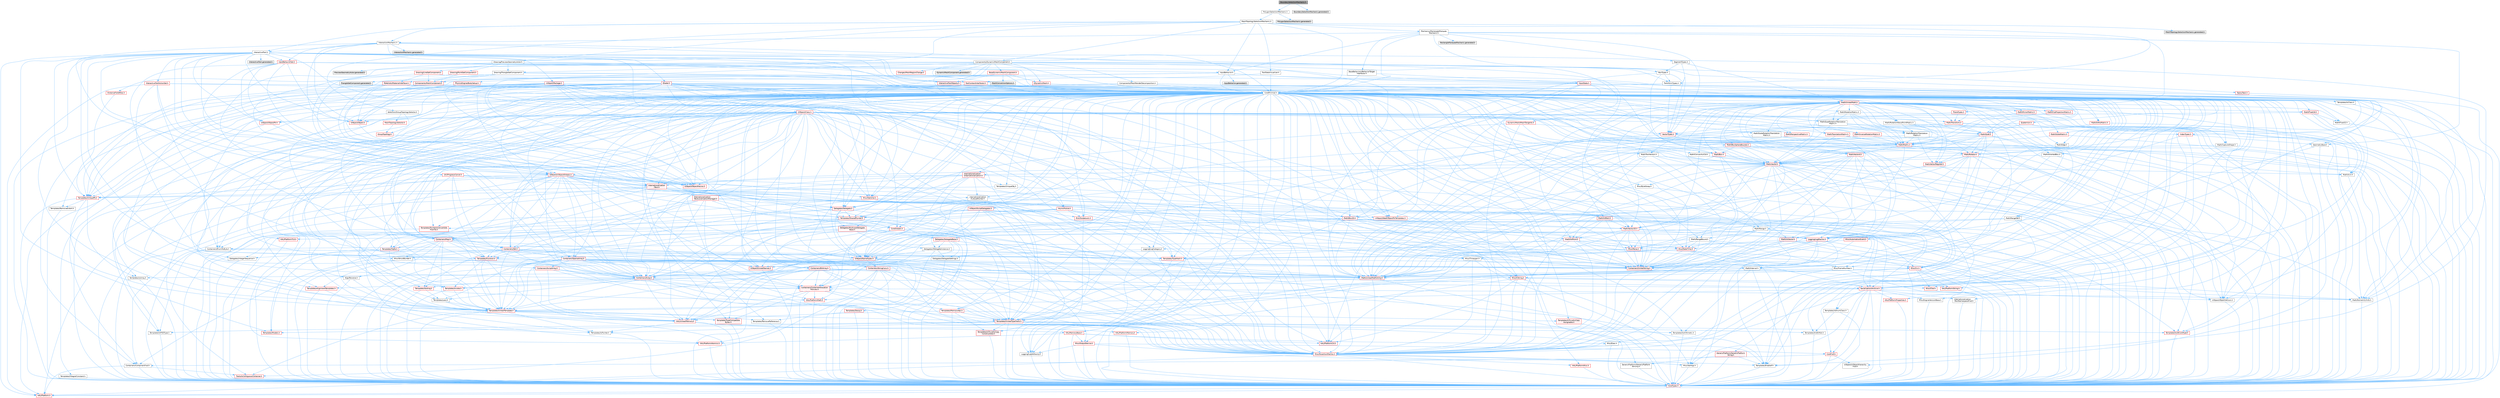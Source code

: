 digraph "BoundarySelectionMechanic.h"
{
 // INTERACTIVE_SVG=YES
 // LATEX_PDF_SIZE
  bgcolor="transparent";
  edge [fontname=Helvetica,fontsize=10,labelfontname=Helvetica,labelfontsize=10];
  node [fontname=Helvetica,fontsize=10,shape=box,height=0.2,width=0.4];
  Node1 [id="Node000001",label="BoundarySelectionMechanic.h",height=0.2,width=0.4,color="gray40", fillcolor="grey60", style="filled", fontcolor="black",tooltip=" "];
  Node1 -> Node2 [id="edge1_Node000001_Node000002",color="steelblue1",style="solid",tooltip=" "];
  Node2 [id="Node000002",label="PolygonSelectionMechanic.h",height=0.2,width=0.4,color="grey40", fillcolor="white", style="filled",URL="$da/dff/PolygonSelectionMechanic_8h.html",tooltip=" "];
  Node2 -> Node3 [id="edge2_Node000002_Node000003",color="steelblue1",style="solid",tooltip=" "];
  Node3 [id="Node000003",label="MeshTopologySelectionMechanic.h",height=0.2,width=0.4,color="grey40", fillcolor="white", style="filled",URL="$d5/d15/MeshTopologySelectionMechanic_8h.html",tooltip=" "];
  Node3 -> Node4 [id="edge3_Node000003_Node000004",color="steelblue1",style="solid",tooltip=" "];
  Node4 [id="Node000004",label="CoreMinimal.h",height=0.2,width=0.4,color="grey40", fillcolor="white", style="filled",URL="$d7/d67/CoreMinimal_8h.html",tooltip=" "];
  Node4 -> Node5 [id="edge4_Node000004_Node000005",color="steelblue1",style="solid",tooltip=" "];
  Node5 [id="Node000005",label="CoreTypes.h",height=0.2,width=0.4,color="red", fillcolor="#FFF0F0", style="filled",URL="$dc/dec/CoreTypes_8h.html",tooltip=" "];
  Node5 -> Node6 [id="edge5_Node000005_Node000006",color="steelblue1",style="solid",tooltip=" "];
  Node6 [id="Node000006",label="HAL/Platform.h",height=0.2,width=0.4,color="red", fillcolor="#FFF0F0", style="filled",URL="$d9/dd0/Platform_8h.html",tooltip=" "];
  Node4 -> Node19 [id="edge6_Node000004_Node000019",color="steelblue1",style="solid",tooltip=" "];
  Node19 [id="Node000019",label="CoreFwd.h",height=0.2,width=0.4,color="red", fillcolor="#FFF0F0", style="filled",URL="$d1/d1e/CoreFwd_8h.html",tooltip=" "];
  Node19 -> Node5 [id="edge7_Node000019_Node000005",color="steelblue1",style="solid",tooltip=" "];
  Node19 -> Node20 [id="edge8_Node000019_Node000020",color="steelblue1",style="solid",tooltip=" "];
  Node20 [id="Node000020",label="Containers/ContainersFwd.h",height=0.2,width=0.4,color="grey40", fillcolor="white", style="filled",URL="$d4/d0a/ContainersFwd_8h.html",tooltip=" "];
  Node20 -> Node6 [id="edge9_Node000020_Node000006",color="steelblue1",style="solid",tooltip=" "];
  Node20 -> Node5 [id="edge10_Node000020_Node000005",color="steelblue1",style="solid",tooltip=" "];
  Node20 -> Node21 [id="edge11_Node000020_Node000021",color="steelblue1",style="solid",tooltip=" "];
  Node21 [id="Node000021",label="Traits/IsContiguousContainer.h",height=0.2,width=0.4,color="red", fillcolor="#FFF0F0", style="filled",URL="$d5/d3c/IsContiguousContainer_8h.html",tooltip=" "];
  Node21 -> Node5 [id="edge12_Node000021_Node000005",color="steelblue1",style="solid",tooltip=" "];
  Node19 -> Node25 [id="edge13_Node000019_Node000025",color="steelblue1",style="solid",tooltip=" "];
  Node25 [id="Node000025",label="UObject/UObjectHierarchy\lFwd.h",height=0.2,width=0.4,color="grey40", fillcolor="white", style="filled",URL="$d3/d13/UObjectHierarchyFwd_8h.html",tooltip=" "];
  Node4 -> Node25 [id="edge14_Node000004_Node000025",color="steelblue1",style="solid",tooltip=" "];
  Node4 -> Node20 [id="edge15_Node000004_Node000020",color="steelblue1",style="solid",tooltip=" "];
  Node4 -> Node26 [id="edge16_Node000004_Node000026",color="steelblue1",style="solid",tooltip=" "];
  Node26 [id="Node000026",label="Misc/VarArgs.h",height=0.2,width=0.4,color="grey40", fillcolor="white", style="filled",URL="$d5/d6f/VarArgs_8h.html",tooltip=" "];
  Node26 -> Node5 [id="edge17_Node000026_Node000005",color="steelblue1",style="solid",tooltip=" "];
  Node4 -> Node27 [id="edge18_Node000004_Node000027",color="steelblue1",style="solid",tooltip=" "];
  Node27 [id="Node000027",label="Logging/LogVerbosity.h",height=0.2,width=0.4,color="grey40", fillcolor="white", style="filled",URL="$d2/d8f/LogVerbosity_8h.html",tooltip=" "];
  Node27 -> Node5 [id="edge19_Node000027_Node000005",color="steelblue1",style="solid",tooltip=" "];
  Node4 -> Node28 [id="edge20_Node000004_Node000028",color="steelblue1",style="solid",tooltip=" "];
  Node28 [id="Node000028",label="Misc/OutputDevice.h",height=0.2,width=0.4,color="red", fillcolor="#FFF0F0", style="filled",URL="$d7/d32/OutputDevice_8h.html",tooltip=" "];
  Node28 -> Node19 [id="edge21_Node000028_Node000019",color="steelblue1",style="solid",tooltip=" "];
  Node28 -> Node5 [id="edge22_Node000028_Node000005",color="steelblue1",style="solid",tooltip=" "];
  Node28 -> Node27 [id="edge23_Node000028_Node000027",color="steelblue1",style="solid",tooltip=" "];
  Node28 -> Node26 [id="edge24_Node000028_Node000026",color="steelblue1",style="solid",tooltip=" "];
  Node4 -> Node34 [id="edge25_Node000004_Node000034",color="steelblue1",style="solid",tooltip=" "];
  Node34 [id="Node000034",label="HAL/PlatformCrt.h",height=0.2,width=0.4,color="red", fillcolor="#FFF0F0", style="filled",URL="$d8/d75/PlatformCrt_8h.html",tooltip=" "];
  Node4 -> Node44 [id="edge26_Node000004_Node000044",color="steelblue1",style="solid",tooltip=" "];
  Node44 [id="Node000044",label="HAL/PlatformMisc.h",height=0.2,width=0.4,color="red", fillcolor="#FFF0F0", style="filled",URL="$d0/df5/PlatformMisc_8h.html",tooltip=" "];
  Node44 -> Node5 [id="edge27_Node000044_Node000005",color="steelblue1",style="solid",tooltip=" "];
  Node4 -> Node63 [id="edge28_Node000004_Node000063",color="steelblue1",style="solid",tooltip=" "];
  Node63 [id="Node000063",label="Misc/AssertionMacros.h",height=0.2,width=0.4,color="red", fillcolor="#FFF0F0", style="filled",URL="$d0/dfa/AssertionMacros_8h.html",tooltip=" "];
  Node63 -> Node5 [id="edge29_Node000063_Node000005",color="steelblue1",style="solid",tooltip=" "];
  Node63 -> Node6 [id="edge30_Node000063_Node000006",color="steelblue1",style="solid",tooltip=" "];
  Node63 -> Node44 [id="edge31_Node000063_Node000044",color="steelblue1",style="solid",tooltip=" "];
  Node63 -> Node64 [id="edge32_Node000063_Node000064",color="steelblue1",style="solid",tooltip=" "];
  Node64 [id="Node000064",label="Templates/EnableIf.h",height=0.2,width=0.4,color="grey40", fillcolor="white", style="filled",URL="$d7/d60/EnableIf_8h.html",tooltip=" "];
  Node64 -> Node5 [id="edge33_Node000064_Node000005",color="steelblue1",style="solid",tooltip=" "];
  Node63 -> Node26 [id="edge34_Node000063_Node000026",color="steelblue1",style="solid",tooltip=" "];
  Node4 -> Node72 [id="edge35_Node000004_Node000072",color="steelblue1",style="solid",tooltip=" "];
  Node72 [id="Node000072",label="Templates/IsPointer.h",height=0.2,width=0.4,color="grey40", fillcolor="white", style="filled",URL="$d7/d05/IsPointer_8h.html",tooltip=" "];
  Node72 -> Node5 [id="edge36_Node000072_Node000005",color="steelblue1",style="solid",tooltip=" "];
  Node4 -> Node73 [id="edge37_Node000004_Node000073",color="steelblue1",style="solid",tooltip=" "];
  Node73 [id="Node000073",label="HAL/PlatformMemory.h",height=0.2,width=0.4,color="red", fillcolor="#FFF0F0", style="filled",URL="$de/d68/PlatformMemory_8h.html",tooltip=" "];
  Node73 -> Node5 [id="edge38_Node000073_Node000005",color="steelblue1",style="solid",tooltip=" "];
  Node4 -> Node56 [id="edge39_Node000004_Node000056",color="steelblue1",style="solid",tooltip=" "];
  Node56 [id="Node000056",label="HAL/PlatformAtomics.h",height=0.2,width=0.4,color="red", fillcolor="#FFF0F0", style="filled",URL="$d3/d36/PlatformAtomics_8h.html",tooltip=" "];
  Node56 -> Node5 [id="edge40_Node000056_Node000005",color="steelblue1",style="solid",tooltip=" "];
  Node4 -> Node78 [id="edge41_Node000004_Node000078",color="steelblue1",style="solid",tooltip=" "];
  Node78 [id="Node000078",label="Misc/Exec.h",height=0.2,width=0.4,color="grey40", fillcolor="white", style="filled",URL="$de/ddb/Exec_8h.html",tooltip=" "];
  Node78 -> Node5 [id="edge42_Node000078_Node000005",color="steelblue1",style="solid",tooltip=" "];
  Node78 -> Node63 [id="edge43_Node000078_Node000063",color="steelblue1",style="solid",tooltip=" "];
  Node4 -> Node79 [id="edge44_Node000004_Node000079",color="steelblue1",style="solid",tooltip=" "];
  Node79 [id="Node000079",label="HAL/MemoryBase.h",height=0.2,width=0.4,color="red", fillcolor="#FFF0F0", style="filled",URL="$d6/d9f/MemoryBase_8h.html",tooltip=" "];
  Node79 -> Node5 [id="edge45_Node000079_Node000005",color="steelblue1",style="solid",tooltip=" "];
  Node79 -> Node56 [id="edge46_Node000079_Node000056",color="steelblue1",style="solid",tooltip=" "];
  Node79 -> Node34 [id="edge47_Node000079_Node000034",color="steelblue1",style="solid",tooltip=" "];
  Node79 -> Node78 [id="edge48_Node000079_Node000078",color="steelblue1",style="solid",tooltip=" "];
  Node79 -> Node28 [id="edge49_Node000079_Node000028",color="steelblue1",style="solid",tooltip=" "];
  Node4 -> Node89 [id="edge50_Node000004_Node000089",color="steelblue1",style="solid",tooltip=" "];
  Node89 [id="Node000089",label="HAL/UnrealMemory.h",height=0.2,width=0.4,color="red", fillcolor="#FFF0F0", style="filled",URL="$d9/d96/UnrealMemory_8h.html",tooltip=" "];
  Node89 -> Node5 [id="edge51_Node000089_Node000005",color="steelblue1",style="solid",tooltip=" "];
  Node89 -> Node79 [id="edge52_Node000089_Node000079",color="steelblue1",style="solid",tooltip=" "];
  Node89 -> Node73 [id="edge53_Node000089_Node000073",color="steelblue1",style="solid",tooltip=" "];
  Node89 -> Node72 [id="edge54_Node000089_Node000072",color="steelblue1",style="solid",tooltip=" "];
  Node4 -> Node91 [id="edge55_Node000004_Node000091",color="steelblue1",style="solid",tooltip=" "];
  Node91 [id="Node000091",label="Templates/IsArithmetic.h",height=0.2,width=0.4,color="grey40", fillcolor="white", style="filled",URL="$d2/d5d/IsArithmetic_8h.html",tooltip=" "];
  Node91 -> Node5 [id="edge56_Node000091_Node000005",color="steelblue1",style="solid",tooltip=" "];
  Node4 -> Node85 [id="edge57_Node000004_Node000085",color="steelblue1",style="solid",tooltip=" "];
  Node85 [id="Node000085",label="Templates/AndOrNot.h",height=0.2,width=0.4,color="grey40", fillcolor="white", style="filled",URL="$db/d0a/AndOrNot_8h.html",tooltip=" "];
  Node85 -> Node5 [id="edge58_Node000085_Node000005",color="steelblue1",style="solid",tooltip=" "];
  Node4 -> Node92 [id="edge59_Node000004_Node000092",color="steelblue1",style="solid",tooltip=" "];
  Node92 [id="Node000092",label="Templates/IsPODType.h",height=0.2,width=0.4,color="grey40", fillcolor="white", style="filled",URL="$d7/db1/IsPODType_8h.html",tooltip=" "];
  Node92 -> Node5 [id="edge60_Node000092_Node000005",color="steelblue1",style="solid",tooltip=" "];
  Node4 -> Node93 [id="edge61_Node000004_Node000093",color="steelblue1",style="solid",tooltip=" "];
  Node93 [id="Node000093",label="Templates/IsUECoreType.h",height=0.2,width=0.4,color="red", fillcolor="#FFF0F0", style="filled",URL="$d1/db8/IsUECoreType_8h.html",tooltip=" "];
  Node93 -> Node5 [id="edge62_Node000093_Node000005",color="steelblue1",style="solid",tooltip=" "];
  Node4 -> Node86 [id="edge63_Node000004_Node000086",color="steelblue1",style="solid",tooltip=" "];
  Node86 [id="Node000086",label="Templates/IsTriviallyCopy\lConstructible.h",height=0.2,width=0.4,color="red", fillcolor="#FFF0F0", style="filled",URL="$d3/d78/IsTriviallyCopyConstructible_8h.html",tooltip=" "];
  Node86 -> Node5 [id="edge64_Node000086_Node000005",color="steelblue1",style="solid",tooltip=" "];
  Node4 -> Node94 [id="edge65_Node000004_Node000094",color="steelblue1",style="solid",tooltip=" "];
  Node94 [id="Node000094",label="Templates/UnrealTypeTraits.h",height=0.2,width=0.4,color="red", fillcolor="#FFF0F0", style="filled",URL="$d2/d2d/UnrealTypeTraits_8h.html",tooltip=" "];
  Node94 -> Node5 [id="edge66_Node000094_Node000005",color="steelblue1",style="solid",tooltip=" "];
  Node94 -> Node72 [id="edge67_Node000094_Node000072",color="steelblue1",style="solid",tooltip=" "];
  Node94 -> Node63 [id="edge68_Node000094_Node000063",color="steelblue1",style="solid",tooltip=" "];
  Node94 -> Node85 [id="edge69_Node000094_Node000085",color="steelblue1",style="solid",tooltip=" "];
  Node94 -> Node64 [id="edge70_Node000094_Node000064",color="steelblue1",style="solid",tooltip=" "];
  Node94 -> Node91 [id="edge71_Node000094_Node000091",color="steelblue1",style="solid",tooltip=" "];
  Node94 -> Node95 [id="edge72_Node000094_Node000095",color="steelblue1",style="solid",tooltip=" "];
  Node95 [id="Node000095",label="Templates/Models.h",height=0.2,width=0.4,color="red", fillcolor="#FFF0F0", style="filled",URL="$d3/d0c/Models_8h.html",tooltip=" "];
  Node94 -> Node92 [id="edge73_Node000094_Node000092",color="steelblue1",style="solid",tooltip=" "];
  Node94 -> Node93 [id="edge74_Node000094_Node000093",color="steelblue1",style="solid",tooltip=" "];
  Node94 -> Node86 [id="edge75_Node000094_Node000086",color="steelblue1",style="solid",tooltip=" "];
  Node4 -> Node64 [id="edge76_Node000004_Node000064",color="steelblue1",style="solid",tooltip=" "];
  Node4 -> Node96 [id="edge77_Node000004_Node000096",color="steelblue1",style="solid",tooltip=" "];
  Node96 [id="Node000096",label="Templates/RemoveReference.h",height=0.2,width=0.4,color="grey40", fillcolor="white", style="filled",URL="$da/dbe/RemoveReference_8h.html",tooltip=" "];
  Node96 -> Node5 [id="edge78_Node000096_Node000005",color="steelblue1",style="solid",tooltip=" "];
  Node4 -> Node97 [id="edge79_Node000004_Node000097",color="steelblue1",style="solid",tooltip=" "];
  Node97 [id="Node000097",label="Templates/IntegralConstant.h",height=0.2,width=0.4,color="grey40", fillcolor="white", style="filled",URL="$db/d1b/IntegralConstant_8h.html",tooltip=" "];
  Node97 -> Node5 [id="edge80_Node000097_Node000005",color="steelblue1",style="solid",tooltip=" "];
  Node4 -> Node98 [id="edge81_Node000004_Node000098",color="steelblue1",style="solid",tooltip=" "];
  Node98 [id="Node000098",label="Templates/IsClass.h",height=0.2,width=0.4,color="grey40", fillcolor="white", style="filled",URL="$db/dcb/IsClass_8h.html",tooltip=" "];
  Node98 -> Node5 [id="edge82_Node000098_Node000005",color="steelblue1",style="solid",tooltip=" "];
  Node4 -> Node99 [id="edge83_Node000004_Node000099",color="steelblue1",style="solid",tooltip=" "];
  Node99 [id="Node000099",label="Templates/TypeCompatible\lBytes.h",height=0.2,width=0.4,color="red", fillcolor="#FFF0F0", style="filled",URL="$df/d0a/TypeCompatibleBytes_8h.html",tooltip=" "];
  Node99 -> Node5 [id="edge84_Node000099_Node000005",color="steelblue1",style="solid",tooltip=" "];
  Node4 -> Node21 [id="edge85_Node000004_Node000021",color="steelblue1",style="solid",tooltip=" "];
  Node4 -> Node100 [id="edge86_Node000004_Node000100",color="steelblue1",style="solid",tooltip=" "];
  Node100 [id="Node000100",label="Templates/UnrealTemplate.h",height=0.2,width=0.4,color="red", fillcolor="#FFF0F0", style="filled",URL="$d4/d24/UnrealTemplate_8h.html",tooltip=" "];
  Node100 -> Node5 [id="edge87_Node000100_Node000005",color="steelblue1",style="solid",tooltip=" "];
  Node100 -> Node72 [id="edge88_Node000100_Node000072",color="steelblue1",style="solid",tooltip=" "];
  Node100 -> Node89 [id="edge89_Node000100_Node000089",color="steelblue1",style="solid",tooltip=" "];
  Node100 -> Node94 [id="edge90_Node000100_Node000094",color="steelblue1",style="solid",tooltip=" "];
  Node100 -> Node96 [id="edge91_Node000100_Node000096",color="steelblue1",style="solid",tooltip=" "];
  Node100 -> Node99 [id="edge92_Node000100_Node000099",color="steelblue1",style="solid",tooltip=" "];
  Node100 -> Node21 [id="edge93_Node000100_Node000021",color="steelblue1",style="solid",tooltip=" "];
  Node4 -> Node49 [id="edge94_Node000004_Node000049",color="steelblue1",style="solid",tooltip=" "];
  Node49 [id="Node000049",label="Math/NumericLimits.h",height=0.2,width=0.4,color="grey40", fillcolor="white", style="filled",URL="$df/d1b/NumericLimits_8h.html",tooltip=" "];
  Node49 -> Node5 [id="edge95_Node000049_Node000005",color="steelblue1",style="solid",tooltip=" "];
  Node4 -> Node104 [id="edge96_Node000004_Node000104",color="steelblue1",style="solid",tooltip=" "];
  Node104 [id="Node000104",label="HAL/PlatformMath.h",height=0.2,width=0.4,color="red", fillcolor="#FFF0F0", style="filled",URL="$dc/d53/PlatformMath_8h.html",tooltip=" "];
  Node104 -> Node5 [id="edge97_Node000104_Node000005",color="steelblue1",style="solid",tooltip=" "];
  Node4 -> Node87 [id="edge98_Node000004_Node000087",color="steelblue1",style="solid",tooltip=" "];
  Node87 [id="Node000087",label="Templates/IsTriviallyCopy\lAssignable.h",height=0.2,width=0.4,color="red", fillcolor="#FFF0F0", style="filled",URL="$d2/df2/IsTriviallyCopyAssignable_8h.html",tooltip=" "];
  Node87 -> Node5 [id="edge99_Node000087_Node000005",color="steelblue1",style="solid",tooltip=" "];
  Node4 -> Node112 [id="edge100_Node000004_Node000112",color="steelblue1",style="solid",tooltip=" "];
  Node112 [id="Node000112",label="Templates/MemoryOps.h",height=0.2,width=0.4,color="red", fillcolor="#FFF0F0", style="filled",URL="$db/dea/MemoryOps_8h.html",tooltip=" "];
  Node112 -> Node5 [id="edge101_Node000112_Node000005",color="steelblue1",style="solid",tooltip=" "];
  Node112 -> Node89 [id="edge102_Node000112_Node000089",color="steelblue1",style="solid",tooltip=" "];
  Node112 -> Node87 [id="edge103_Node000112_Node000087",color="steelblue1",style="solid",tooltip=" "];
  Node112 -> Node86 [id="edge104_Node000112_Node000086",color="steelblue1",style="solid",tooltip=" "];
  Node112 -> Node94 [id="edge105_Node000112_Node000094",color="steelblue1",style="solid",tooltip=" "];
  Node4 -> Node113 [id="edge106_Node000004_Node000113",color="steelblue1",style="solid",tooltip=" "];
  Node113 [id="Node000113",label="Containers/ContainerAllocation\lPolicies.h",height=0.2,width=0.4,color="red", fillcolor="#FFF0F0", style="filled",URL="$d7/dff/ContainerAllocationPolicies_8h.html",tooltip=" "];
  Node113 -> Node5 [id="edge107_Node000113_Node000005",color="steelblue1",style="solid",tooltip=" "];
  Node113 -> Node113 [id="edge108_Node000113_Node000113",color="steelblue1",style="solid",tooltip=" "];
  Node113 -> Node104 [id="edge109_Node000113_Node000104",color="steelblue1",style="solid",tooltip=" "];
  Node113 -> Node89 [id="edge110_Node000113_Node000089",color="steelblue1",style="solid",tooltip=" "];
  Node113 -> Node49 [id="edge111_Node000113_Node000049",color="steelblue1",style="solid",tooltip=" "];
  Node113 -> Node63 [id="edge112_Node000113_Node000063",color="steelblue1",style="solid",tooltip=" "];
  Node113 -> Node112 [id="edge113_Node000113_Node000112",color="steelblue1",style="solid",tooltip=" "];
  Node113 -> Node99 [id="edge114_Node000113_Node000099",color="steelblue1",style="solid",tooltip=" "];
  Node4 -> Node116 [id="edge115_Node000004_Node000116",color="steelblue1",style="solid",tooltip=" "];
  Node116 [id="Node000116",label="Templates/IsEnumClass.h",height=0.2,width=0.4,color="grey40", fillcolor="white", style="filled",URL="$d7/d15/IsEnumClass_8h.html",tooltip=" "];
  Node116 -> Node5 [id="edge116_Node000116_Node000005",color="steelblue1",style="solid",tooltip=" "];
  Node116 -> Node85 [id="edge117_Node000116_Node000085",color="steelblue1",style="solid",tooltip=" "];
  Node4 -> Node117 [id="edge118_Node000004_Node000117",color="steelblue1",style="solid",tooltip=" "];
  Node117 [id="Node000117",label="HAL/PlatformProperties.h",height=0.2,width=0.4,color="red", fillcolor="#FFF0F0", style="filled",URL="$d9/db0/PlatformProperties_8h.html",tooltip=" "];
  Node117 -> Node5 [id="edge119_Node000117_Node000005",color="steelblue1",style="solid",tooltip=" "];
  Node4 -> Node120 [id="edge120_Node000004_Node000120",color="steelblue1",style="solid",tooltip=" "];
  Node120 [id="Node000120",label="Misc/EngineVersionBase.h",height=0.2,width=0.4,color="grey40", fillcolor="white", style="filled",URL="$d5/d2b/EngineVersionBase_8h.html",tooltip=" "];
  Node120 -> Node5 [id="edge121_Node000120_Node000005",color="steelblue1",style="solid",tooltip=" "];
  Node4 -> Node121 [id="edge122_Node000004_Node000121",color="steelblue1",style="solid",tooltip=" "];
  Node121 [id="Node000121",label="Internationalization\l/TextNamespaceFwd.h",height=0.2,width=0.4,color="grey40", fillcolor="white", style="filled",URL="$d8/d97/TextNamespaceFwd_8h.html",tooltip=" "];
  Node121 -> Node5 [id="edge123_Node000121_Node000005",color="steelblue1",style="solid",tooltip=" "];
  Node4 -> Node122 [id="edge124_Node000004_Node000122",color="steelblue1",style="solid",tooltip=" "];
  Node122 [id="Node000122",label="Serialization/Archive.h",height=0.2,width=0.4,color="red", fillcolor="#FFF0F0", style="filled",URL="$d7/d3b/Archive_8h.html",tooltip=" "];
  Node122 -> Node19 [id="edge125_Node000122_Node000019",color="steelblue1",style="solid",tooltip=" "];
  Node122 -> Node5 [id="edge126_Node000122_Node000005",color="steelblue1",style="solid",tooltip=" "];
  Node122 -> Node117 [id="edge127_Node000122_Node000117",color="steelblue1",style="solid",tooltip=" "];
  Node122 -> Node121 [id="edge128_Node000122_Node000121",color="steelblue1",style="solid",tooltip=" "];
  Node122 -> Node63 [id="edge129_Node000122_Node000063",color="steelblue1",style="solid",tooltip=" "];
  Node122 -> Node120 [id="edge130_Node000122_Node000120",color="steelblue1",style="solid",tooltip=" "];
  Node122 -> Node26 [id="edge131_Node000122_Node000026",color="steelblue1",style="solid",tooltip=" "];
  Node122 -> Node64 [id="edge132_Node000122_Node000064",color="steelblue1",style="solid",tooltip=" "];
  Node122 -> Node116 [id="edge133_Node000122_Node000116",color="steelblue1",style="solid",tooltip=" "];
  Node122 -> Node100 [id="edge134_Node000122_Node000100",color="steelblue1",style="solid",tooltip=" "];
  Node122 -> Node125 [id="edge135_Node000122_Node000125",color="steelblue1",style="solid",tooltip=" "];
  Node125 [id="Node000125",label="UObject/ObjectVersion.h",height=0.2,width=0.4,color="grey40", fillcolor="white", style="filled",URL="$da/d63/ObjectVersion_8h.html",tooltip=" "];
  Node125 -> Node5 [id="edge136_Node000125_Node000005",color="steelblue1",style="solid",tooltip=" "];
  Node4 -> Node126 [id="edge137_Node000004_Node000126",color="steelblue1",style="solid",tooltip=" "];
  Node126 [id="Node000126",label="Templates/Less.h",height=0.2,width=0.4,color="grey40", fillcolor="white", style="filled",URL="$de/dc8/Less_8h.html",tooltip=" "];
  Node126 -> Node5 [id="edge138_Node000126_Node000005",color="steelblue1",style="solid",tooltip=" "];
  Node126 -> Node100 [id="edge139_Node000126_Node000100",color="steelblue1",style="solid",tooltip=" "];
  Node4 -> Node127 [id="edge140_Node000004_Node000127",color="steelblue1",style="solid",tooltip=" "];
  Node127 [id="Node000127",label="Templates/Sorting.h",height=0.2,width=0.4,color="red", fillcolor="#FFF0F0", style="filled",URL="$d3/d9e/Sorting_8h.html",tooltip=" "];
  Node127 -> Node5 [id="edge141_Node000127_Node000005",color="steelblue1",style="solid",tooltip=" "];
  Node127 -> Node104 [id="edge142_Node000127_Node000104",color="steelblue1",style="solid",tooltip=" "];
  Node127 -> Node126 [id="edge143_Node000127_Node000126",color="steelblue1",style="solid",tooltip=" "];
  Node4 -> Node138 [id="edge144_Node000004_Node000138",color="steelblue1",style="solid",tooltip=" "];
  Node138 [id="Node000138",label="Misc/Char.h",height=0.2,width=0.4,color="red", fillcolor="#FFF0F0", style="filled",URL="$d0/d58/Char_8h.html",tooltip=" "];
  Node138 -> Node5 [id="edge145_Node000138_Node000005",color="steelblue1",style="solid",tooltip=" "];
  Node4 -> Node141 [id="edge146_Node000004_Node000141",color="steelblue1",style="solid",tooltip=" "];
  Node141 [id="Node000141",label="GenericPlatform/GenericPlatform\lStricmp.h",height=0.2,width=0.4,color="grey40", fillcolor="white", style="filled",URL="$d2/d86/GenericPlatformStricmp_8h.html",tooltip=" "];
  Node141 -> Node5 [id="edge147_Node000141_Node000005",color="steelblue1",style="solid",tooltip=" "];
  Node4 -> Node142 [id="edge148_Node000004_Node000142",color="steelblue1",style="solid",tooltip=" "];
  Node142 [id="Node000142",label="GenericPlatform/GenericPlatform\lString.h",height=0.2,width=0.4,color="red", fillcolor="#FFF0F0", style="filled",URL="$dd/d20/GenericPlatformString_8h.html",tooltip=" "];
  Node142 -> Node5 [id="edge149_Node000142_Node000005",color="steelblue1",style="solid",tooltip=" "];
  Node142 -> Node141 [id="edge150_Node000142_Node000141",color="steelblue1",style="solid",tooltip=" "];
  Node142 -> Node64 [id="edge151_Node000142_Node000064",color="steelblue1",style="solid",tooltip=" "];
  Node4 -> Node75 [id="edge152_Node000004_Node000075",color="steelblue1",style="solid",tooltip=" "];
  Node75 [id="Node000075",label="HAL/PlatformString.h",height=0.2,width=0.4,color="red", fillcolor="#FFF0F0", style="filled",URL="$db/db5/PlatformString_8h.html",tooltip=" "];
  Node75 -> Node5 [id="edge153_Node000075_Node000005",color="steelblue1",style="solid",tooltip=" "];
  Node4 -> Node145 [id="edge154_Node000004_Node000145",color="steelblue1",style="solid",tooltip=" "];
  Node145 [id="Node000145",label="Misc/CString.h",height=0.2,width=0.4,color="red", fillcolor="#FFF0F0", style="filled",URL="$d2/d49/CString_8h.html",tooltip=" "];
  Node145 -> Node5 [id="edge155_Node000145_Node000005",color="steelblue1",style="solid",tooltip=" "];
  Node145 -> Node34 [id="edge156_Node000145_Node000034",color="steelblue1",style="solid",tooltip=" "];
  Node145 -> Node75 [id="edge157_Node000145_Node000075",color="steelblue1",style="solid",tooltip=" "];
  Node145 -> Node63 [id="edge158_Node000145_Node000063",color="steelblue1",style="solid",tooltip=" "];
  Node145 -> Node138 [id="edge159_Node000145_Node000138",color="steelblue1",style="solid",tooltip=" "];
  Node145 -> Node26 [id="edge160_Node000145_Node000026",color="steelblue1",style="solid",tooltip=" "];
  Node4 -> Node146 [id="edge161_Node000004_Node000146",color="steelblue1",style="solid",tooltip=" "];
  Node146 [id="Node000146",label="Misc/Crc.h",height=0.2,width=0.4,color="red", fillcolor="#FFF0F0", style="filled",URL="$d4/dd2/Crc_8h.html",tooltip=" "];
  Node146 -> Node5 [id="edge162_Node000146_Node000005",color="steelblue1",style="solid",tooltip=" "];
  Node146 -> Node75 [id="edge163_Node000146_Node000075",color="steelblue1",style="solid",tooltip=" "];
  Node146 -> Node63 [id="edge164_Node000146_Node000063",color="steelblue1",style="solid",tooltip=" "];
  Node146 -> Node145 [id="edge165_Node000146_Node000145",color="steelblue1",style="solid",tooltip=" "];
  Node146 -> Node138 [id="edge166_Node000146_Node000138",color="steelblue1",style="solid",tooltip=" "];
  Node146 -> Node94 [id="edge167_Node000146_Node000094",color="steelblue1",style="solid",tooltip=" "];
  Node4 -> Node137 [id="edge168_Node000004_Node000137",color="steelblue1",style="solid",tooltip=" "];
  Node137 [id="Node000137",label="Math/UnrealMathUtility.h",height=0.2,width=0.4,color="red", fillcolor="#FFF0F0", style="filled",URL="$db/db8/UnrealMathUtility_8h.html",tooltip=" "];
  Node137 -> Node5 [id="edge169_Node000137_Node000005",color="steelblue1",style="solid",tooltip=" "];
  Node137 -> Node63 [id="edge170_Node000137_Node000063",color="steelblue1",style="solid",tooltip=" "];
  Node137 -> Node104 [id="edge171_Node000137_Node000104",color="steelblue1",style="solid",tooltip=" "];
  Node4 -> Node147 [id="edge172_Node000004_Node000147",color="steelblue1",style="solid",tooltip=" "];
  Node147 [id="Node000147",label="Containers/UnrealString.h",height=0.2,width=0.4,color="red", fillcolor="#FFF0F0", style="filled",URL="$d5/dba/UnrealString_8h.html",tooltip=" "];
  Node4 -> Node151 [id="edge173_Node000004_Node000151",color="steelblue1",style="solid",tooltip=" "];
  Node151 [id="Node000151",label="Containers/Array.h",height=0.2,width=0.4,color="red", fillcolor="#FFF0F0", style="filled",URL="$df/dd0/Array_8h.html",tooltip=" "];
  Node151 -> Node5 [id="edge174_Node000151_Node000005",color="steelblue1",style="solid",tooltip=" "];
  Node151 -> Node63 [id="edge175_Node000151_Node000063",color="steelblue1",style="solid",tooltip=" "];
  Node151 -> Node89 [id="edge176_Node000151_Node000089",color="steelblue1",style="solid",tooltip=" "];
  Node151 -> Node94 [id="edge177_Node000151_Node000094",color="steelblue1",style="solid",tooltip=" "];
  Node151 -> Node100 [id="edge178_Node000151_Node000100",color="steelblue1",style="solid",tooltip=" "];
  Node151 -> Node113 [id="edge179_Node000151_Node000113",color="steelblue1",style="solid",tooltip=" "];
  Node151 -> Node122 [id="edge180_Node000151_Node000122",color="steelblue1",style="solid",tooltip=" "];
  Node151 -> Node130 [id="edge181_Node000151_Node000130",color="steelblue1",style="solid",tooltip=" "];
  Node130 [id="Node000130",label="Templates/Invoke.h",height=0.2,width=0.4,color="red", fillcolor="#FFF0F0", style="filled",URL="$d7/deb/Invoke_8h.html",tooltip=" "];
  Node130 -> Node5 [id="edge182_Node000130_Node000005",color="steelblue1",style="solid",tooltip=" "];
  Node130 -> Node100 [id="edge183_Node000130_Node000100",color="steelblue1",style="solid",tooltip=" "];
  Node151 -> Node126 [id="edge184_Node000151_Node000126",color="steelblue1",style="solid",tooltip=" "];
  Node151 -> Node127 [id="edge185_Node000151_Node000127",color="steelblue1",style="solid",tooltip=" "];
  Node151 -> Node174 [id="edge186_Node000151_Node000174",color="steelblue1",style="solid",tooltip=" "];
  Node174 [id="Node000174",label="Templates/AlignmentTemplates.h",height=0.2,width=0.4,color="red", fillcolor="#FFF0F0", style="filled",URL="$dd/d32/AlignmentTemplates_8h.html",tooltip=" "];
  Node174 -> Node5 [id="edge187_Node000174_Node000005",color="steelblue1",style="solid",tooltip=" "];
  Node174 -> Node72 [id="edge188_Node000174_Node000072",color="steelblue1",style="solid",tooltip=" "];
  Node4 -> Node175 [id="edge189_Node000004_Node000175",color="steelblue1",style="solid",tooltip=" "];
  Node175 [id="Node000175",label="Misc/FrameNumber.h",height=0.2,width=0.4,color="grey40", fillcolor="white", style="filled",URL="$dd/dbd/FrameNumber_8h.html",tooltip=" "];
  Node175 -> Node5 [id="edge190_Node000175_Node000005",color="steelblue1",style="solid",tooltip=" "];
  Node175 -> Node49 [id="edge191_Node000175_Node000049",color="steelblue1",style="solid",tooltip=" "];
  Node175 -> Node137 [id="edge192_Node000175_Node000137",color="steelblue1",style="solid",tooltip=" "];
  Node175 -> Node64 [id="edge193_Node000175_Node000064",color="steelblue1",style="solid",tooltip=" "];
  Node175 -> Node94 [id="edge194_Node000175_Node000094",color="steelblue1",style="solid",tooltip=" "];
  Node4 -> Node176 [id="edge195_Node000004_Node000176",color="steelblue1",style="solid",tooltip=" "];
  Node176 [id="Node000176",label="Misc/Timespan.h",height=0.2,width=0.4,color="grey40", fillcolor="white", style="filled",URL="$da/dd9/Timespan_8h.html",tooltip=" "];
  Node176 -> Node5 [id="edge196_Node000176_Node000005",color="steelblue1",style="solid",tooltip=" "];
  Node176 -> Node177 [id="edge197_Node000176_Node000177",color="steelblue1",style="solid",tooltip=" "];
  Node177 [id="Node000177",label="Math/Interval.h",height=0.2,width=0.4,color="grey40", fillcolor="white", style="filled",URL="$d1/d55/Interval_8h.html",tooltip=" "];
  Node177 -> Node5 [id="edge198_Node000177_Node000005",color="steelblue1",style="solid",tooltip=" "];
  Node177 -> Node91 [id="edge199_Node000177_Node000091",color="steelblue1",style="solid",tooltip=" "];
  Node177 -> Node94 [id="edge200_Node000177_Node000094",color="steelblue1",style="solid",tooltip=" "];
  Node177 -> Node49 [id="edge201_Node000177_Node000049",color="steelblue1",style="solid",tooltip=" "];
  Node177 -> Node137 [id="edge202_Node000177_Node000137",color="steelblue1",style="solid",tooltip=" "];
  Node176 -> Node137 [id="edge203_Node000176_Node000137",color="steelblue1",style="solid",tooltip=" "];
  Node176 -> Node63 [id="edge204_Node000176_Node000063",color="steelblue1",style="solid",tooltip=" "];
  Node4 -> Node178 [id="edge205_Node000004_Node000178",color="steelblue1",style="solid",tooltip=" "];
  Node178 [id="Node000178",label="Containers/StringConv.h",height=0.2,width=0.4,color="red", fillcolor="#FFF0F0", style="filled",URL="$d3/ddf/StringConv_8h.html",tooltip=" "];
  Node178 -> Node5 [id="edge206_Node000178_Node000005",color="steelblue1",style="solid",tooltip=" "];
  Node178 -> Node63 [id="edge207_Node000178_Node000063",color="steelblue1",style="solid",tooltip=" "];
  Node178 -> Node113 [id="edge208_Node000178_Node000113",color="steelblue1",style="solid",tooltip=" "];
  Node178 -> Node151 [id="edge209_Node000178_Node000151",color="steelblue1",style="solid",tooltip=" "];
  Node178 -> Node145 [id="edge210_Node000178_Node000145",color="steelblue1",style="solid",tooltip=" "];
  Node178 -> Node179 [id="edge211_Node000178_Node000179",color="steelblue1",style="solid",tooltip=" "];
  Node179 [id="Node000179",label="Templates/IsArray.h",height=0.2,width=0.4,color="grey40", fillcolor="white", style="filled",URL="$d8/d8d/IsArray_8h.html",tooltip=" "];
  Node179 -> Node5 [id="edge212_Node000179_Node000005",color="steelblue1",style="solid",tooltip=" "];
  Node178 -> Node100 [id="edge213_Node000178_Node000100",color="steelblue1",style="solid",tooltip=" "];
  Node178 -> Node94 [id="edge214_Node000178_Node000094",color="steelblue1",style="solid",tooltip=" "];
  Node178 -> Node21 [id="edge215_Node000178_Node000021",color="steelblue1",style="solid",tooltip=" "];
  Node4 -> Node180 [id="edge216_Node000004_Node000180",color="steelblue1",style="solid",tooltip=" "];
  Node180 [id="Node000180",label="UObject/UnrealNames.h",height=0.2,width=0.4,color="red", fillcolor="#FFF0F0", style="filled",URL="$d8/db1/UnrealNames_8h.html",tooltip=" "];
  Node180 -> Node5 [id="edge217_Node000180_Node000005",color="steelblue1",style="solid",tooltip=" "];
  Node4 -> Node182 [id="edge218_Node000004_Node000182",color="steelblue1",style="solid",tooltip=" "];
  Node182 [id="Node000182",label="UObject/NameTypes.h",height=0.2,width=0.4,color="red", fillcolor="#FFF0F0", style="filled",URL="$d6/d35/NameTypes_8h.html",tooltip=" "];
  Node182 -> Node5 [id="edge219_Node000182_Node000005",color="steelblue1",style="solid",tooltip=" "];
  Node182 -> Node63 [id="edge220_Node000182_Node000063",color="steelblue1",style="solid",tooltip=" "];
  Node182 -> Node89 [id="edge221_Node000182_Node000089",color="steelblue1",style="solid",tooltip=" "];
  Node182 -> Node94 [id="edge222_Node000182_Node000094",color="steelblue1",style="solid",tooltip=" "];
  Node182 -> Node100 [id="edge223_Node000182_Node000100",color="steelblue1",style="solid",tooltip=" "];
  Node182 -> Node147 [id="edge224_Node000182_Node000147",color="steelblue1",style="solid",tooltip=" "];
  Node182 -> Node178 [id="edge225_Node000182_Node000178",color="steelblue1",style="solid",tooltip=" "];
  Node182 -> Node180 [id="edge226_Node000182_Node000180",color="steelblue1",style="solid",tooltip=" "];
  Node4 -> Node190 [id="edge227_Node000004_Node000190",color="steelblue1",style="solid",tooltip=" "];
  Node190 [id="Node000190",label="Misc/Parse.h",height=0.2,width=0.4,color="red", fillcolor="#FFF0F0", style="filled",URL="$dc/d71/Parse_8h.html",tooltip=" "];
  Node190 -> Node147 [id="edge228_Node000190_Node000147",color="steelblue1",style="solid",tooltip=" "];
  Node190 -> Node5 [id="edge229_Node000190_Node000005",color="steelblue1",style="solid",tooltip=" "];
  Node190 -> Node34 [id="edge230_Node000190_Node000034",color="steelblue1",style="solid",tooltip=" "];
  Node190 -> Node191 [id="edge231_Node000190_Node000191",color="steelblue1",style="solid",tooltip=" "];
  Node191 [id="Node000191",label="Templates/Function.h",height=0.2,width=0.4,color="red", fillcolor="#FFF0F0", style="filled",URL="$df/df5/Function_8h.html",tooltip=" "];
  Node191 -> Node5 [id="edge232_Node000191_Node000005",color="steelblue1",style="solid",tooltip=" "];
  Node191 -> Node63 [id="edge233_Node000191_Node000063",color="steelblue1",style="solid",tooltip=" "];
  Node191 -> Node89 [id="edge234_Node000191_Node000089",color="steelblue1",style="solid",tooltip=" "];
  Node191 -> Node94 [id="edge235_Node000191_Node000094",color="steelblue1",style="solid",tooltip=" "];
  Node191 -> Node130 [id="edge236_Node000191_Node000130",color="steelblue1",style="solid",tooltip=" "];
  Node191 -> Node100 [id="edge237_Node000191_Node000100",color="steelblue1",style="solid",tooltip=" "];
  Node191 -> Node137 [id="edge238_Node000191_Node000137",color="steelblue1",style="solid",tooltip=" "];
  Node4 -> Node174 [id="edge239_Node000004_Node000174",color="steelblue1",style="solid",tooltip=" "];
  Node4 -> Node193 [id="edge240_Node000004_Node000193",color="steelblue1",style="solid",tooltip=" "];
  Node193 [id="Node000193",label="Misc/StructBuilder.h",height=0.2,width=0.4,color="grey40", fillcolor="white", style="filled",URL="$d9/db3/StructBuilder_8h.html",tooltip=" "];
  Node193 -> Node5 [id="edge241_Node000193_Node000005",color="steelblue1",style="solid",tooltip=" "];
  Node193 -> Node137 [id="edge242_Node000193_Node000137",color="steelblue1",style="solid",tooltip=" "];
  Node193 -> Node174 [id="edge243_Node000193_Node000174",color="steelblue1",style="solid",tooltip=" "];
  Node4 -> Node106 [id="edge244_Node000004_Node000106",color="steelblue1",style="solid",tooltip=" "];
  Node106 [id="Node000106",label="Templates/Decay.h",height=0.2,width=0.4,color="red", fillcolor="#FFF0F0", style="filled",URL="$dd/d0f/Decay_8h.html",tooltip=" "];
  Node106 -> Node5 [id="edge245_Node000106_Node000005",color="steelblue1",style="solid",tooltip=" "];
  Node106 -> Node96 [id="edge246_Node000106_Node000096",color="steelblue1",style="solid",tooltip=" "];
  Node4 -> Node194 [id="edge247_Node000004_Node000194",color="steelblue1",style="solid",tooltip=" "];
  Node194 [id="Node000194",label="Templates/PointerIsConvertible\lFromTo.h",height=0.2,width=0.4,color="red", fillcolor="#FFF0F0", style="filled",URL="$d6/d65/PointerIsConvertibleFromTo_8h.html",tooltip=" "];
  Node194 -> Node5 [id="edge248_Node000194_Node000005",color="steelblue1",style="solid",tooltip=" "];
  Node4 -> Node130 [id="edge249_Node000004_Node000130",color="steelblue1",style="solid",tooltip=" "];
  Node4 -> Node191 [id="edge250_Node000004_Node000191",color="steelblue1",style="solid",tooltip=" "];
  Node4 -> Node163 [id="edge251_Node000004_Node000163",color="steelblue1",style="solid",tooltip=" "];
  Node163 [id="Node000163",label="Templates/TypeHash.h",height=0.2,width=0.4,color="red", fillcolor="#FFF0F0", style="filled",URL="$d1/d62/TypeHash_8h.html",tooltip=" "];
  Node163 -> Node5 [id="edge252_Node000163_Node000005",color="steelblue1",style="solid",tooltip=" "];
  Node163 -> Node146 [id="edge253_Node000163_Node000146",color="steelblue1",style="solid",tooltip=" "];
  Node4 -> Node195 [id="edge254_Node000004_Node000195",color="steelblue1",style="solid",tooltip=" "];
  Node195 [id="Node000195",label="Containers/ScriptArray.h",height=0.2,width=0.4,color="red", fillcolor="#FFF0F0", style="filled",URL="$dc/daf/ScriptArray_8h.html",tooltip=" "];
  Node195 -> Node5 [id="edge255_Node000195_Node000005",color="steelblue1",style="solid",tooltip=" "];
  Node195 -> Node63 [id="edge256_Node000195_Node000063",color="steelblue1",style="solid",tooltip=" "];
  Node195 -> Node89 [id="edge257_Node000195_Node000089",color="steelblue1",style="solid",tooltip=" "];
  Node195 -> Node113 [id="edge258_Node000195_Node000113",color="steelblue1",style="solid",tooltip=" "];
  Node195 -> Node151 [id="edge259_Node000195_Node000151",color="steelblue1",style="solid",tooltip=" "];
  Node4 -> Node196 [id="edge260_Node000004_Node000196",color="steelblue1",style="solid",tooltip=" "];
  Node196 [id="Node000196",label="Containers/BitArray.h",height=0.2,width=0.4,color="red", fillcolor="#FFF0F0", style="filled",URL="$d1/de4/BitArray_8h.html",tooltip=" "];
  Node196 -> Node113 [id="edge261_Node000196_Node000113",color="steelblue1",style="solid",tooltip=" "];
  Node196 -> Node5 [id="edge262_Node000196_Node000005",color="steelblue1",style="solid",tooltip=" "];
  Node196 -> Node56 [id="edge263_Node000196_Node000056",color="steelblue1",style="solid",tooltip=" "];
  Node196 -> Node89 [id="edge264_Node000196_Node000089",color="steelblue1",style="solid",tooltip=" "];
  Node196 -> Node137 [id="edge265_Node000196_Node000137",color="steelblue1",style="solid",tooltip=" "];
  Node196 -> Node63 [id="edge266_Node000196_Node000063",color="steelblue1",style="solid",tooltip=" "];
  Node196 -> Node122 [id="edge267_Node000196_Node000122",color="steelblue1",style="solid",tooltip=" "];
  Node196 -> Node64 [id="edge268_Node000196_Node000064",color="steelblue1",style="solid",tooltip=" "];
  Node196 -> Node130 [id="edge269_Node000196_Node000130",color="steelblue1",style="solid",tooltip=" "];
  Node196 -> Node100 [id="edge270_Node000196_Node000100",color="steelblue1",style="solid",tooltip=" "];
  Node196 -> Node94 [id="edge271_Node000196_Node000094",color="steelblue1",style="solid",tooltip=" "];
  Node4 -> Node197 [id="edge272_Node000004_Node000197",color="steelblue1",style="solid",tooltip=" "];
  Node197 [id="Node000197",label="Containers/SparseArray.h",height=0.2,width=0.4,color="red", fillcolor="#FFF0F0", style="filled",URL="$d5/dbf/SparseArray_8h.html",tooltip=" "];
  Node197 -> Node5 [id="edge273_Node000197_Node000005",color="steelblue1",style="solid",tooltip=" "];
  Node197 -> Node63 [id="edge274_Node000197_Node000063",color="steelblue1",style="solid",tooltip=" "];
  Node197 -> Node89 [id="edge275_Node000197_Node000089",color="steelblue1",style="solid",tooltip=" "];
  Node197 -> Node94 [id="edge276_Node000197_Node000094",color="steelblue1",style="solid",tooltip=" "];
  Node197 -> Node100 [id="edge277_Node000197_Node000100",color="steelblue1",style="solid",tooltip=" "];
  Node197 -> Node113 [id="edge278_Node000197_Node000113",color="steelblue1",style="solid",tooltip=" "];
  Node197 -> Node126 [id="edge279_Node000197_Node000126",color="steelblue1",style="solid",tooltip=" "];
  Node197 -> Node151 [id="edge280_Node000197_Node000151",color="steelblue1",style="solid",tooltip=" "];
  Node197 -> Node137 [id="edge281_Node000197_Node000137",color="steelblue1",style="solid",tooltip=" "];
  Node197 -> Node195 [id="edge282_Node000197_Node000195",color="steelblue1",style="solid",tooltip=" "];
  Node197 -> Node196 [id="edge283_Node000197_Node000196",color="steelblue1",style="solid",tooltip=" "];
  Node197 -> Node147 [id="edge284_Node000197_Node000147",color="steelblue1",style="solid",tooltip=" "];
  Node4 -> Node213 [id="edge285_Node000004_Node000213",color="steelblue1",style="solid",tooltip=" "];
  Node213 [id="Node000213",label="Containers/Set.h",height=0.2,width=0.4,color="red", fillcolor="#FFF0F0", style="filled",URL="$d4/d45/Set_8h.html",tooltip=" "];
  Node213 -> Node113 [id="edge286_Node000213_Node000113",color="steelblue1",style="solid",tooltip=" "];
  Node213 -> Node197 [id="edge287_Node000213_Node000197",color="steelblue1",style="solid",tooltip=" "];
  Node213 -> Node20 [id="edge288_Node000213_Node000020",color="steelblue1",style="solid",tooltip=" "];
  Node213 -> Node137 [id="edge289_Node000213_Node000137",color="steelblue1",style="solid",tooltip=" "];
  Node213 -> Node63 [id="edge290_Node000213_Node000063",color="steelblue1",style="solid",tooltip=" "];
  Node213 -> Node193 [id="edge291_Node000213_Node000193",color="steelblue1",style="solid",tooltip=" "];
  Node213 -> Node191 [id="edge292_Node000213_Node000191",color="steelblue1",style="solid",tooltip=" "];
  Node213 -> Node127 [id="edge293_Node000213_Node000127",color="steelblue1",style="solid",tooltip=" "];
  Node213 -> Node163 [id="edge294_Node000213_Node000163",color="steelblue1",style="solid",tooltip=" "];
  Node213 -> Node100 [id="edge295_Node000213_Node000100",color="steelblue1",style="solid",tooltip=" "];
  Node4 -> Node216 [id="edge296_Node000004_Node000216",color="steelblue1",style="solid",tooltip=" "];
  Node216 [id="Node000216",label="Algo/Reverse.h",height=0.2,width=0.4,color="grey40", fillcolor="white", style="filled",URL="$d5/d93/Reverse_8h.html",tooltip=" "];
  Node216 -> Node5 [id="edge297_Node000216_Node000005",color="steelblue1",style="solid",tooltip=" "];
  Node216 -> Node100 [id="edge298_Node000216_Node000100",color="steelblue1",style="solid",tooltip=" "];
  Node4 -> Node217 [id="edge299_Node000004_Node000217",color="steelblue1",style="solid",tooltip=" "];
  Node217 [id="Node000217",label="Containers/Map.h",height=0.2,width=0.4,color="red", fillcolor="#FFF0F0", style="filled",URL="$df/d79/Map_8h.html",tooltip=" "];
  Node217 -> Node5 [id="edge300_Node000217_Node000005",color="steelblue1",style="solid",tooltip=" "];
  Node217 -> Node216 [id="edge301_Node000217_Node000216",color="steelblue1",style="solid",tooltip=" "];
  Node217 -> Node213 [id="edge302_Node000217_Node000213",color="steelblue1",style="solid",tooltip=" "];
  Node217 -> Node147 [id="edge303_Node000217_Node000147",color="steelblue1",style="solid",tooltip=" "];
  Node217 -> Node63 [id="edge304_Node000217_Node000063",color="steelblue1",style="solid",tooltip=" "];
  Node217 -> Node193 [id="edge305_Node000217_Node000193",color="steelblue1",style="solid",tooltip=" "];
  Node217 -> Node191 [id="edge306_Node000217_Node000191",color="steelblue1",style="solid",tooltip=" "];
  Node217 -> Node127 [id="edge307_Node000217_Node000127",color="steelblue1",style="solid",tooltip=" "];
  Node217 -> Node218 [id="edge308_Node000217_Node000218",color="steelblue1",style="solid",tooltip=" "];
  Node218 [id="Node000218",label="Templates/Tuple.h",height=0.2,width=0.4,color="red", fillcolor="#FFF0F0", style="filled",URL="$d2/d4f/Tuple_8h.html",tooltip=" "];
  Node218 -> Node5 [id="edge309_Node000218_Node000005",color="steelblue1",style="solid",tooltip=" "];
  Node218 -> Node100 [id="edge310_Node000218_Node000100",color="steelblue1",style="solid",tooltip=" "];
  Node218 -> Node219 [id="edge311_Node000218_Node000219",color="steelblue1",style="solid",tooltip=" "];
  Node219 [id="Node000219",label="Delegates/IntegerSequence.h",height=0.2,width=0.4,color="grey40", fillcolor="white", style="filled",URL="$d2/dcc/IntegerSequence_8h.html",tooltip=" "];
  Node219 -> Node5 [id="edge312_Node000219_Node000005",color="steelblue1",style="solid",tooltip=" "];
  Node218 -> Node130 [id="edge313_Node000218_Node000130",color="steelblue1",style="solid",tooltip=" "];
  Node218 -> Node163 [id="edge314_Node000218_Node000163",color="steelblue1",style="solid",tooltip=" "];
  Node217 -> Node100 [id="edge315_Node000217_Node000100",color="steelblue1",style="solid",tooltip=" "];
  Node217 -> Node94 [id="edge316_Node000217_Node000094",color="steelblue1",style="solid",tooltip=" "];
  Node4 -> Node221 [id="edge317_Node000004_Node000221",color="steelblue1",style="solid",tooltip=" "];
  Node221 [id="Node000221",label="Math/IntPoint.h",height=0.2,width=0.4,color="red", fillcolor="#FFF0F0", style="filled",URL="$d3/df7/IntPoint_8h.html",tooltip=" "];
  Node221 -> Node5 [id="edge318_Node000221_Node000005",color="steelblue1",style="solid",tooltip=" "];
  Node221 -> Node63 [id="edge319_Node000221_Node000063",color="steelblue1",style="solid",tooltip=" "];
  Node221 -> Node190 [id="edge320_Node000221_Node000190",color="steelblue1",style="solid",tooltip=" "];
  Node221 -> Node137 [id="edge321_Node000221_Node000137",color="steelblue1",style="solid",tooltip=" "];
  Node221 -> Node147 [id="edge322_Node000221_Node000147",color="steelblue1",style="solid",tooltip=" "];
  Node221 -> Node163 [id="edge323_Node000221_Node000163",color="steelblue1",style="solid",tooltip=" "];
  Node4 -> Node223 [id="edge324_Node000004_Node000223",color="steelblue1",style="solid",tooltip=" "];
  Node223 [id="Node000223",label="Math/IntVector.h",height=0.2,width=0.4,color="red", fillcolor="#FFF0F0", style="filled",URL="$d7/d44/IntVector_8h.html",tooltip=" "];
  Node223 -> Node5 [id="edge325_Node000223_Node000005",color="steelblue1",style="solid",tooltip=" "];
  Node223 -> Node146 [id="edge326_Node000223_Node000146",color="steelblue1",style="solid",tooltip=" "];
  Node223 -> Node190 [id="edge327_Node000223_Node000190",color="steelblue1",style="solid",tooltip=" "];
  Node223 -> Node137 [id="edge328_Node000223_Node000137",color="steelblue1",style="solid",tooltip=" "];
  Node223 -> Node147 [id="edge329_Node000223_Node000147",color="steelblue1",style="solid",tooltip=" "];
  Node4 -> Node224 [id="edge330_Node000004_Node000224",color="steelblue1",style="solid",tooltip=" "];
  Node224 [id="Node000224",label="Logging/LogCategory.h",height=0.2,width=0.4,color="grey40", fillcolor="white", style="filled",URL="$d9/d36/LogCategory_8h.html",tooltip=" "];
  Node224 -> Node5 [id="edge331_Node000224_Node000005",color="steelblue1",style="solid",tooltip=" "];
  Node224 -> Node27 [id="edge332_Node000224_Node000027",color="steelblue1",style="solid",tooltip=" "];
  Node224 -> Node182 [id="edge333_Node000224_Node000182",color="steelblue1",style="solid",tooltip=" "];
  Node4 -> Node225 [id="edge334_Node000004_Node000225",color="steelblue1",style="solid",tooltip=" "];
  Node225 [id="Node000225",label="Logging/LogMacros.h",height=0.2,width=0.4,color="red", fillcolor="#FFF0F0", style="filled",URL="$d0/d16/LogMacros_8h.html",tooltip=" "];
  Node225 -> Node147 [id="edge335_Node000225_Node000147",color="steelblue1",style="solid",tooltip=" "];
  Node225 -> Node5 [id="edge336_Node000225_Node000005",color="steelblue1",style="solid",tooltip=" "];
  Node225 -> Node224 [id="edge337_Node000225_Node000224",color="steelblue1",style="solid",tooltip=" "];
  Node225 -> Node27 [id="edge338_Node000225_Node000027",color="steelblue1",style="solid",tooltip=" "];
  Node225 -> Node63 [id="edge339_Node000225_Node000063",color="steelblue1",style="solid",tooltip=" "];
  Node225 -> Node26 [id="edge340_Node000225_Node000026",color="steelblue1",style="solid",tooltip=" "];
  Node225 -> Node64 [id="edge341_Node000225_Node000064",color="steelblue1",style="solid",tooltip=" "];
  Node4 -> Node228 [id="edge342_Node000004_Node000228",color="steelblue1",style="solid",tooltip=" "];
  Node228 [id="Node000228",label="Math/Vector2D.h",height=0.2,width=0.4,color="red", fillcolor="#FFF0F0", style="filled",URL="$d3/db0/Vector2D_8h.html",tooltip=" "];
  Node228 -> Node5 [id="edge343_Node000228_Node000005",color="steelblue1",style="solid",tooltip=" "];
  Node228 -> Node63 [id="edge344_Node000228_Node000063",color="steelblue1",style="solid",tooltip=" "];
  Node228 -> Node146 [id="edge345_Node000228_Node000146",color="steelblue1",style="solid",tooltip=" "];
  Node228 -> Node137 [id="edge346_Node000228_Node000137",color="steelblue1",style="solid",tooltip=" "];
  Node228 -> Node147 [id="edge347_Node000228_Node000147",color="steelblue1",style="solid",tooltip=" "];
  Node228 -> Node190 [id="edge348_Node000228_Node000190",color="steelblue1",style="solid",tooltip=" "];
  Node228 -> Node221 [id="edge349_Node000228_Node000221",color="steelblue1",style="solid",tooltip=" "];
  Node228 -> Node225 [id="edge350_Node000228_Node000225",color="steelblue1",style="solid",tooltip=" "];
  Node4 -> Node232 [id="edge351_Node000004_Node000232",color="steelblue1",style="solid",tooltip=" "];
  Node232 [id="Node000232",label="Math/IntRect.h",height=0.2,width=0.4,color="red", fillcolor="#FFF0F0", style="filled",URL="$d7/d53/IntRect_8h.html",tooltip=" "];
  Node232 -> Node5 [id="edge352_Node000232_Node000005",color="steelblue1",style="solid",tooltip=" "];
  Node232 -> Node137 [id="edge353_Node000232_Node000137",color="steelblue1",style="solid",tooltip=" "];
  Node232 -> Node147 [id="edge354_Node000232_Node000147",color="steelblue1",style="solid",tooltip=" "];
  Node232 -> Node221 [id="edge355_Node000232_Node000221",color="steelblue1",style="solid",tooltip=" "];
  Node232 -> Node228 [id="edge356_Node000232_Node000228",color="steelblue1",style="solid",tooltip=" "];
  Node4 -> Node233 [id="edge357_Node000004_Node000233",color="steelblue1",style="solid",tooltip=" "];
  Node233 [id="Node000233",label="Misc/ByteSwap.h",height=0.2,width=0.4,color="grey40", fillcolor="white", style="filled",URL="$dc/dd7/ByteSwap_8h.html",tooltip=" "];
  Node233 -> Node5 [id="edge358_Node000233_Node000005",color="steelblue1",style="solid",tooltip=" "];
  Node233 -> Node34 [id="edge359_Node000233_Node000034",color="steelblue1",style="solid",tooltip=" "];
  Node4 -> Node162 [id="edge360_Node000004_Node000162",color="steelblue1",style="solid",tooltip=" "];
  Node162 [id="Node000162",label="Containers/EnumAsByte.h",height=0.2,width=0.4,color="grey40", fillcolor="white", style="filled",URL="$d6/d9a/EnumAsByte_8h.html",tooltip=" "];
  Node162 -> Node5 [id="edge361_Node000162_Node000005",color="steelblue1",style="solid",tooltip=" "];
  Node162 -> Node92 [id="edge362_Node000162_Node000092",color="steelblue1",style="solid",tooltip=" "];
  Node162 -> Node163 [id="edge363_Node000162_Node000163",color="steelblue1",style="solid",tooltip=" "];
  Node4 -> Node234 [id="edge364_Node000004_Node000234",color="steelblue1",style="solid",tooltip=" "];
  Node234 [id="Node000234",label="HAL/PlatformTLS.h",height=0.2,width=0.4,color="red", fillcolor="#FFF0F0", style="filled",URL="$d0/def/PlatformTLS_8h.html",tooltip=" "];
  Node234 -> Node5 [id="edge365_Node000234_Node000005",color="steelblue1",style="solid",tooltip=" "];
  Node4 -> Node237 [id="edge366_Node000004_Node000237",color="steelblue1",style="solid",tooltip=" "];
  Node237 [id="Node000237",label="CoreGlobals.h",height=0.2,width=0.4,color="red", fillcolor="#FFF0F0", style="filled",URL="$d5/d8c/CoreGlobals_8h.html",tooltip=" "];
  Node237 -> Node147 [id="edge367_Node000237_Node000147",color="steelblue1",style="solid",tooltip=" "];
  Node237 -> Node5 [id="edge368_Node000237_Node000005",color="steelblue1",style="solid",tooltip=" "];
  Node237 -> Node234 [id="edge369_Node000237_Node000234",color="steelblue1",style="solid",tooltip=" "];
  Node237 -> Node225 [id="edge370_Node000237_Node000225",color="steelblue1",style="solid",tooltip=" "];
  Node237 -> Node28 [id="edge371_Node000237_Node000028",color="steelblue1",style="solid",tooltip=" "];
  Node237 -> Node182 [id="edge372_Node000237_Node000182",color="steelblue1",style="solid",tooltip=" "];
  Node4 -> Node238 [id="edge373_Node000004_Node000238",color="steelblue1",style="solid",tooltip=" "];
  Node238 [id="Node000238",label="Templates/SharedPointer.h",height=0.2,width=0.4,color="red", fillcolor="#FFF0F0", style="filled",URL="$d2/d17/SharedPointer_8h.html",tooltip=" "];
  Node238 -> Node5 [id="edge374_Node000238_Node000005",color="steelblue1",style="solid",tooltip=" "];
  Node238 -> Node194 [id="edge375_Node000238_Node000194",color="steelblue1",style="solid",tooltip=" "];
  Node238 -> Node63 [id="edge376_Node000238_Node000063",color="steelblue1",style="solid",tooltip=" "];
  Node238 -> Node89 [id="edge377_Node000238_Node000089",color="steelblue1",style="solid",tooltip=" "];
  Node238 -> Node151 [id="edge378_Node000238_Node000151",color="steelblue1",style="solid",tooltip=" "];
  Node238 -> Node217 [id="edge379_Node000238_Node000217",color="steelblue1",style="solid",tooltip=" "];
  Node238 -> Node237 [id="edge380_Node000238_Node000237",color="steelblue1",style="solid",tooltip=" "];
  Node4 -> Node243 [id="edge381_Node000004_Node000243",color="steelblue1",style="solid",tooltip=" "];
  Node243 [id="Node000243",label="Internationalization\l/CulturePointer.h",height=0.2,width=0.4,color="grey40", fillcolor="white", style="filled",URL="$d6/dbe/CulturePointer_8h.html",tooltip=" "];
  Node243 -> Node5 [id="edge382_Node000243_Node000005",color="steelblue1",style="solid",tooltip=" "];
  Node243 -> Node238 [id="edge383_Node000243_Node000238",color="steelblue1",style="solid",tooltip=" "];
  Node4 -> Node244 [id="edge384_Node000004_Node000244",color="steelblue1",style="solid",tooltip=" "];
  Node244 [id="Node000244",label="UObject/WeakObjectPtrTemplates.h",height=0.2,width=0.4,color="red", fillcolor="#FFF0F0", style="filled",URL="$d8/d3b/WeakObjectPtrTemplates_8h.html",tooltip=" "];
  Node244 -> Node5 [id="edge385_Node000244_Node000005",color="steelblue1",style="solid",tooltip=" "];
  Node244 -> Node217 [id="edge386_Node000244_Node000217",color="steelblue1",style="solid",tooltip=" "];
  Node4 -> Node247 [id="edge387_Node000004_Node000247",color="steelblue1",style="solid",tooltip=" "];
  Node247 [id="Node000247",label="Delegates/DelegateSettings.h",height=0.2,width=0.4,color="grey40", fillcolor="white", style="filled",URL="$d0/d97/DelegateSettings_8h.html",tooltip=" "];
  Node247 -> Node5 [id="edge388_Node000247_Node000005",color="steelblue1",style="solid",tooltip=" "];
  Node4 -> Node248 [id="edge389_Node000004_Node000248",color="steelblue1",style="solid",tooltip=" "];
  Node248 [id="Node000248",label="Delegates/IDelegateInstance.h",height=0.2,width=0.4,color="grey40", fillcolor="white", style="filled",URL="$d2/d10/IDelegateInstance_8h.html",tooltip=" "];
  Node248 -> Node5 [id="edge390_Node000248_Node000005",color="steelblue1",style="solid",tooltip=" "];
  Node248 -> Node163 [id="edge391_Node000248_Node000163",color="steelblue1",style="solid",tooltip=" "];
  Node248 -> Node182 [id="edge392_Node000248_Node000182",color="steelblue1",style="solid",tooltip=" "];
  Node248 -> Node247 [id="edge393_Node000248_Node000247",color="steelblue1",style="solid",tooltip=" "];
  Node4 -> Node249 [id="edge394_Node000004_Node000249",color="steelblue1",style="solid",tooltip=" "];
  Node249 [id="Node000249",label="Delegates/DelegateBase.h",height=0.2,width=0.4,color="red", fillcolor="#FFF0F0", style="filled",URL="$da/d67/DelegateBase_8h.html",tooltip=" "];
  Node249 -> Node5 [id="edge395_Node000249_Node000005",color="steelblue1",style="solid",tooltip=" "];
  Node249 -> Node113 [id="edge396_Node000249_Node000113",color="steelblue1",style="solid",tooltip=" "];
  Node249 -> Node137 [id="edge397_Node000249_Node000137",color="steelblue1",style="solid",tooltip=" "];
  Node249 -> Node182 [id="edge398_Node000249_Node000182",color="steelblue1",style="solid",tooltip=" "];
  Node249 -> Node247 [id="edge399_Node000249_Node000247",color="steelblue1",style="solid",tooltip=" "];
  Node249 -> Node248 [id="edge400_Node000249_Node000248",color="steelblue1",style="solid",tooltip=" "];
  Node4 -> Node257 [id="edge401_Node000004_Node000257",color="steelblue1",style="solid",tooltip=" "];
  Node257 [id="Node000257",label="Delegates/MulticastDelegate\lBase.h",height=0.2,width=0.4,color="red", fillcolor="#FFF0F0", style="filled",URL="$db/d16/MulticastDelegateBase_8h.html",tooltip=" "];
  Node257 -> Node5 [id="edge402_Node000257_Node000005",color="steelblue1",style="solid",tooltip=" "];
  Node257 -> Node113 [id="edge403_Node000257_Node000113",color="steelblue1",style="solid",tooltip=" "];
  Node257 -> Node151 [id="edge404_Node000257_Node000151",color="steelblue1",style="solid",tooltip=" "];
  Node257 -> Node137 [id="edge405_Node000257_Node000137",color="steelblue1",style="solid",tooltip=" "];
  Node257 -> Node248 [id="edge406_Node000257_Node000248",color="steelblue1",style="solid",tooltip=" "];
  Node257 -> Node249 [id="edge407_Node000257_Node000249",color="steelblue1",style="solid",tooltip=" "];
  Node4 -> Node219 [id="edge408_Node000004_Node000219",color="steelblue1",style="solid",tooltip=" "];
  Node4 -> Node218 [id="edge409_Node000004_Node000218",color="steelblue1",style="solid",tooltip=" "];
  Node4 -> Node258 [id="edge410_Node000004_Node000258",color="steelblue1",style="solid",tooltip=" "];
  Node258 [id="Node000258",label="UObject/ScriptDelegates.h",height=0.2,width=0.4,color="red", fillcolor="#FFF0F0", style="filled",URL="$de/d81/ScriptDelegates_8h.html",tooltip=" "];
  Node258 -> Node151 [id="edge411_Node000258_Node000151",color="steelblue1",style="solid",tooltip=" "];
  Node258 -> Node113 [id="edge412_Node000258_Node000113",color="steelblue1",style="solid",tooltip=" "];
  Node258 -> Node147 [id="edge413_Node000258_Node000147",color="steelblue1",style="solid",tooltip=" "];
  Node258 -> Node63 [id="edge414_Node000258_Node000063",color="steelblue1",style="solid",tooltip=" "];
  Node258 -> Node238 [id="edge415_Node000258_Node000238",color="steelblue1",style="solid",tooltip=" "];
  Node258 -> Node163 [id="edge416_Node000258_Node000163",color="steelblue1",style="solid",tooltip=" "];
  Node258 -> Node94 [id="edge417_Node000258_Node000094",color="steelblue1",style="solid",tooltip=" "];
  Node258 -> Node182 [id="edge418_Node000258_Node000182",color="steelblue1",style="solid",tooltip=" "];
  Node4 -> Node260 [id="edge419_Node000004_Node000260",color="steelblue1",style="solid",tooltip=" "];
  Node260 [id="Node000260",label="Delegates/Delegate.h",height=0.2,width=0.4,color="red", fillcolor="#FFF0F0", style="filled",URL="$d4/d80/Delegate_8h.html",tooltip=" "];
  Node260 -> Node5 [id="edge420_Node000260_Node000005",color="steelblue1",style="solid",tooltip=" "];
  Node260 -> Node63 [id="edge421_Node000260_Node000063",color="steelblue1",style="solid",tooltip=" "];
  Node260 -> Node182 [id="edge422_Node000260_Node000182",color="steelblue1",style="solid",tooltip=" "];
  Node260 -> Node238 [id="edge423_Node000260_Node000238",color="steelblue1",style="solid",tooltip=" "];
  Node260 -> Node244 [id="edge424_Node000260_Node000244",color="steelblue1",style="solid",tooltip=" "];
  Node260 -> Node257 [id="edge425_Node000260_Node000257",color="steelblue1",style="solid",tooltip=" "];
  Node260 -> Node219 [id="edge426_Node000260_Node000219",color="steelblue1",style="solid",tooltip=" "];
  Node4 -> Node265 [id="edge427_Node000004_Node000265",color="steelblue1",style="solid",tooltip=" "];
  Node265 [id="Node000265",label="Internationalization\l/TextLocalizationManager.h",height=0.2,width=0.4,color="red", fillcolor="#FFF0F0", style="filled",URL="$d5/d2e/TextLocalizationManager_8h.html",tooltip=" "];
  Node265 -> Node151 [id="edge428_Node000265_Node000151",color="steelblue1",style="solid",tooltip=" "];
  Node265 -> Node113 [id="edge429_Node000265_Node000113",color="steelblue1",style="solid",tooltip=" "];
  Node265 -> Node217 [id="edge430_Node000265_Node000217",color="steelblue1",style="solid",tooltip=" "];
  Node265 -> Node213 [id="edge431_Node000265_Node000213",color="steelblue1",style="solid",tooltip=" "];
  Node265 -> Node147 [id="edge432_Node000265_Node000147",color="steelblue1",style="solid",tooltip=" "];
  Node265 -> Node5 [id="edge433_Node000265_Node000005",color="steelblue1",style="solid",tooltip=" "];
  Node265 -> Node260 [id="edge434_Node000265_Node000260",color="steelblue1",style="solid",tooltip=" "];
  Node265 -> Node146 [id="edge435_Node000265_Node000146",color="steelblue1",style="solid",tooltip=" "];
  Node265 -> Node191 [id="edge436_Node000265_Node000191",color="steelblue1",style="solid",tooltip=" "];
  Node265 -> Node238 [id="edge437_Node000265_Node000238",color="steelblue1",style="solid",tooltip=" "];
  Node4 -> Node206 [id="edge438_Node000004_Node000206",color="steelblue1",style="solid",tooltip=" "];
  Node206 [id="Node000206",label="Misc/Optional.h",height=0.2,width=0.4,color="red", fillcolor="#FFF0F0", style="filled",URL="$d2/dae/Optional_8h.html",tooltip=" "];
  Node206 -> Node5 [id="edge439_Node000206_Node000005",color="steelblue1",style="solid",tooltip=" "];
  Node206 -> Node63 [id="edge440_Node000206_Node000063",color="steelblue1",style="solid",tooltip=" "];
  Node206 -> Node112 [id="edge441_Node000206_Node000112",color="steelblue1",style="solid",tooltip=" "];
  Node206 -> Node100 [id="edge442_Node000206_Node000100",color="steelblue1",style="solid",tooltip=" "];
  Node206 -> Node122 [id="edge443_Node000206_Node000122",color="steelblue1",style="solid",tooltip=" "];
  Node4 -> Node179 [id="edge444_Node000004_Node000179",color="steelblue1",style="solid",tooltip=" "];
  Node4 -> Node211 [id="edge445_Node000004_Node000211",color="steelblue1",style="solid",tooltip=" "];
  Node211 [id="Node000211",label="Templates/RemoveExtent.h",height=0.2,width=0.4,color="grey40", fillcolor="white", style="filled",URL="$dc/de9/RemoveExtent_8h.html",tooltip=" "];
  Node211 -> Node5 [id="edge446_Node000211_Node000005",color="steelblue1",style="solid",tooltip=" "];
  Node4 -> Node210 [id="edge447_Node000004_Node000210",color="steelblue1",style="solid",tooltip=" "];
  Node210 [id="Node000210",label="Templates/UniquePtr.h",height=0.2,width=0.4,color="red", fillcolor="#FFF0F0", style="filled",URL="$de/d1a/UniquePtr_8h.html",tooltip=" "];
  Node210 -> Node5 [id="edge448_Node000210_Node000005",color="steelblue1",style="solid",tooltip=" "];
  Node210 -> Node100 [id="edge449_Node000210_Node000100",color="steelblue1",style="solid",tooltip=" "];
  Node210 -> Node179 [id="edge450_Node000210_Node000179",color="steelblue1",style="solid",tooltip=" "];
  Node210 -> Node211 [id="edge451_Node000210_Node000211",color="steelblue1",style="solid",tooltip=" "];
  Node4 -> Node272 [id="edge452_Node000004_Node000272",color="steelblue1",style="solid",tooltip=" "];
  Node272 [id="Node000272",label="Internationalization\l/Text.h",height=0.2,width=0.4,color="red", fillcolor="#FFF0F0", style="filled",URL="$d6/d35/Text_8h.html",tooltip=" "];
  Node272 -> Node5 [id="edge453_Node000272_Node000005",color="steelblue1",style="solid",tooltip=" "];
  Node272 -> Node56 [id="edge454_Node000272_Node000056",color="steelblue1",style="solid",tooltip=" "];
  Node272 -> Node63 [id="edge455_Node000272_Node000063",color="steelblue1",style="solid",tooltip=" "];
  Node272 -> Node94 [id="edge456_Node000272_Node000094",color="steelblue1",style="solid",tooltip=" "];
  Node272 -> Node151 [id="edge457_Node000272_Node000151",color="steelblue1",style="solid",tooltip=" "];
  Node272 -> Node147 [id="edge458_Node000272_Node000147",color="steelblue1",style="solid",tooltip=" "];
  Node272 -> Node162 [id="edge459_Node000272_Node000162",color="steelblue1",style="solid",tooltip=" "];
  Node272 -> Node238 [id="edge460_Node000272_Node000238",color="steelblue1",style="solid",tooltip=" "];
  Node272 -> Node243 [id="edge461_Node000272_Node000243",color="steelblue1",style="solid",tooltip=" "];
  Node272 -> Node265 [id="edge462_Node000272_Node000265",color="steelblue1",style="solid",tooltip=" "];
  Node272 -> Node206 [id="edge463_Node000272_Node000206",color="steelblue1",style="solid",tooltip=" "];
  Node272 -> Node210 [id="edge464_Node000272_Node000210",color="steelblue1",style="solid",tooltip=" "];
  Node4 -> Node209 [id="edge465_Node000004_Node000209",color="steelblue1",style="solid",tooltip=" "];
  Node209 [id="Node000209",label="Templates/UniqueObj.h",height=0.2,width=0.4,color="grey40", fillcolor="white", style="filled",URL="$da/d95/UniqueObj_8h.html",tooltip=" "];
  Node209 -> Node5 [id="edge466_Node000209_Node000005",color="steelblue1",style="solid",tooltip=" "];
  Node209 -> Node210 [id="edge467_Node000209_Node000210",color="steelblue1",style="solid",tooltip=" "];
  Node4 -> Node278 [id="edge468_Node000004_Node000278",color="steelblue1",style="solid",tooltip=" "];
  Node278 [id="Node000278",label="Internationalization\l/Internationalization.h",height=0.2,width=0.4,color="red", fillcolor="#FFF0F0", style="filled",URL="$da/de4/Internationalization_8h.html",tooltip=" "];
  Node278 -> Node151 [id="edge469_Node000278_Node000151",color="steelblue1",style="solid",tooltip=" "];
  Node278 -> Node147 [id="edge470_Node000278_Node000147",color="steelblue1",style="solid",tooltip=" "];
  Node278 -> Node5 [id="edge471_Node000278_Node000005",color="steelblue1",style="solid",tooltip=" "];
  Node278 -> Node260 [id="edge472_Node000278_Node000260",color="steelblue1",style="solid",tooltip=" "];
  Node278 -> Node243 [id="edge473_Node000278_Node000243",color="steelblue1",style="solid",tooltip=" "];
  Node278 -> Node272 [id="edge474_Node000278_Node000272",color="steelblue1",style="solid",tooltip=" "];
  Node278 -> Node238 [id="edge475_Node000278_Node000238",color="steelblue1",style="solid",tooltip=" "];
  Node278 -> Node218 [id="edge476_Node000278_Node000218",color="steelblue1",style="solid",tooltip=" "];
  Node278 -> Node209 [id="edge477_Node000278_Node000209",color="steelblue1",style="solid",tooltip=" "];
  Node278 -> Node182 [id="edge478_Node000278_Node000182",color="steelblue1",style="solid",tooltip=" "];
  Node4 -> Node279 [id="edge479_Node000004_Node000279",color="steelblue1",style="solid",tooltip=" "];
  Node279 [id="Node000279",label="Math/Vector.h",height=0.2,width=0.4,color="red", fillcolor="#FFF0F0", style="filled",URL="$d6/dbe/Vector_8h.html",tooltip=" "];
  Node279 -> Node5 [id="edge480_Node000279_Node000005",color="steelblue1",style="solid",tooltip=" "];
  Node279 -> Node63 [id="edge481_Node000279_Node000063",color="steelblue1",style="solid",tooltip=" "];
  Node279 -> Node49 [id="edge482_Node000279_Node000049",color="steelblue1",style="solid",tooltip=" "];
  Node279 -> Node146 [id="edge483_Node000279_Node000146",color="steelblue1",style="solid",tooltip=" "];
  Node279 -> Node137 [id="edge484_Node000279_Node000137",color="steelblue1",style="solid",tooltip=" "];
  Node279 -> Node147 [id="edge485_Node000279_Node000147",color="steelblue1",style="solid",tooltip=" "];
  Node279 -> Node190 [id="edge486_Node000279_Node000190",color="steelblue1",style="solid",tooltip=" "];
  Node279 -> Node221 [id="edge487_Node000279_Node000221",color="steelblue1",style="solid",tooltip=" "];
  Node279 -> Node225 [id="edge488_Node000279_Node000225",color="steelblue1",style="solid",tooltip=" "];
  Node279 -> Node228 [id="edge489_Node000279_Node000228",color="steelblue1",style="solid",tooltip=" "];
  Node279 -> Node233 [id="edge490_Node000279_Node000233",color="steelblue1",style="solid",tooltip=" "];
  Node279 -> Node272 [id="edge491_Node000279_Node000272",color="steelblue1",style="solid",tooltip=" "];
  Node279 -> Node278 [id="edge492_Node000279_Node000278",color="steelblue1",style="solid",tooltip=" "];
  Node279 -> Node223 [id="edge493_Node000279_Node000223",color="steelblue1",style="solid",tooltip=" "];
  Node279 -> Node282 [id="edge494_Node000279_Node000282",color="steelblue1",style="solid",tooltip=" "];
  Node282 [id="Node000282",label="Math/Axis.h",height=0.2,width=0.4,color="grey40", fillcolor="white", style="filled",URL="$dd/dbb/Axis_8h.html",tooltip=" "];
  Node282 -> Node5 [id="edge495_Node000282_Node000005",color="steelblue1",style="solid",tooltip=" "];
  Node279 -> Node125 [id="edge496_Node000279_Node000125",color="steelblue1",style="solid",tooltip=" "];
  Node4 -> Node283 [id="edge497_Node000004_Node000283",color="steelblue1",style="solid",tooltip=" "];
  Node283 [id="Node000283",label="Math/Vector4.h",height=0.2,width=0.4,color="red", fillcolor="#FFF0F0", style="filled",URL="$d7/d36/Vector4_8h.html",tooltip=" "];
  Node283 -> Node5 [id="edge498_Node000283_Node000005",color="steelblue1",style="solid",tooltip=" "];
  Node283 -> Node146 [id="edge499_Node000283_Node000146",color="steelblue1",style="solid",tooltip=" "];
  Node283 -> Node137 [id="edge500_Node000283_Node000137",color="steelblue1",style="solid",tooltip=" "];
  Node283 -> Node147 [id="edge501_Node000283_Node000147",color="steelblue1",style="solid",tooltip=" "];
  Node283 -> Node190 [id="edge502_Node000283_Node000190",color="steelblue1",style="solid",tooltip=" "];
  Node283 -> Node225 [id="edge503_Node000283_Node000225",color="steelblue1",style="solid",tooltip=" "];
  Node283 -> Node228 [id="edge504_Node000283_Node000228",color="steelblue1",style="solid",tooltip=" "];
  Node283 -> Node279 [id="edge505_Node000283_Node000279",color="steelblue1",style="solid",tooltip=" "];
  Node4 -> Node284 [id="edge506_Node000004_Node000284",color="steelblue1",style="solid",tooltip=" "];
  Node284 [id="Node000284",label="Math/VectorRegister.h",height=0.2,width=0.4,color="red", fillcolor="#FFF0F0", style="filled",URL="$da/d8b/VectorRegister_8h.html",tooltip=" "];
  Node284 -> Node5 [id="edge507_Node000284_Node000005",color="steelblue1",style="solid",tooltip=" "];
  Node284 -> Node137 [id="edge508_Node000284_Node000137",color="steelblue1",style="solid",tooltip=" "];
  Node4 -> Node289 [id="edge509_Node000004_Node000289",color="steelblue1",style="solid",tooltip=" "];
  Node289 [id="Node000289",label="Math/TwoVectors.h",height=0.2,width=0.4,color="grey40", fillcolor="white", style="filled",URL="$d4/db4/TwoVectors_8h.html",tooltip=" "];
  Node289 -> Node5 [id="edge510_Node000289_Node000005",color="steelblue1",style="solid",tooltip=" "];
  Node289 -> Node63 [id="edge511_Node000289_Node000063",color="steelblue1",style="solid",tooltip=" "];
  Node289 -> Node137 [id="edge512_Node000289_Node000137",color="steelblue1",style="solid",tooltip=" "];
  Node289 -> Node147 [id="edge513_Node000289_Node000147",color="steelblue1",style="solid",tooltip=" "];
  Node289 -> Node279 [id="edge514_Node000289_Node000279",color="steelblue1",style="solid",tooltip=" "];
  Node4 -> Node290 [id="edge515_Node000004_Node000290",color="steelblue1",style="solid",tooltip=" "];
  Node290 [id="Node000290",label="Math/Edge.h",height=0.2,width=0.4,color="grey40", fillcolor="white", style="filled",URL="$d5/de0/Edge_8h.html",tooltip=" "];
  Node290 -> Node5 [id="edge516_Node000290_Node000005",color="steelblue1",style="solid",tooltip=" "];
  Node290 -> Node279 [id="edge517_Node000290_Node000279",color="steelblue1",style="solid",tooltip=" "];
  Node4 -> Node125 [id="edge518_Node000004_Node000125",color="steelblue1",style="solid",tooltip=" "];
  Node4 -> Node291 [id="edge519_Node000004_Node000291",color="steelblue1",style="solid",tooltip=" "];
  Node291 [id="Node000291",label="Math/CapsuleShape.h",height=0.2,width=0.4,color="grey40", fillcolor="white", style="filled",URL="$d3/d36/CapsuleShape_8h.html",tooltip=" "];
  Node291 -> Node5 [id="edge520_Node000291_Node000005",color="steelblue1",style="solid",tooltip=" "];
  Node291 -> Node279 [id="edge521_Node000291_Node000279",color="steelblue1",style="solid",tooltip=" "];
  Node4 -> Node292 [id="edge522_Node000004_Node000292",color="steelblue1",style="solid",tooltip=" "];
  Node292 [id="Node000292",label="Math/Rotator.h",height=0.2,width=0.4,color="red", fillcolor="#FFF0F0", style="filled",URL="$d8/d3a/Rotator_8h.html",tooltip=" "];
  Node292 -> Node5 [id="edge523_Node000292_Node000005",color="steelblue1",style="solid",tooltip=" "];
  Node292 -> Node137 [id="edge524_Node000292_Node000137",color="steelblue1",style="solid",tooltip=" "];
  Node292 -> Node147 [id="edge525_Node000292_Node000147",color="steelblue1",style="solid",tooltip=" "];
  Node292 -> Node190 [id="edge526_Node000292_Node000190",color="steelblue1",style="solid",tooltip=" "];
  Node292 -> Node225 [id="edge527_Node000292_Node000225",color="steelblue1",style="solid",tooltip=" "];
  Node292 -> Node279 [id="edge528_Node000292_Node000279",color="steelblue1",style="solid",tooltip=" "];
  Node292 -> Node284 [id="edge529_Node000292_Node000284",color="steelblue1",style="solid",tooltip=" "];
  Node292 -> Node125 [id="edge530_Node000292_Node000125",color="steelblue1",style="solid",tooltip=" "];
  Node4 -> Node293 [id="edge531_Node000004_Node000293",color="steelblue1",style="solid",tooltip=" "];
  Node293 [id="Node000293",label="Misc/DateTime.h",height=0.2,width=0.4,color="red", fillcolor="#FFF0F0", style="filled",URL="$d1/de9/DateTime_8h.html",tooltip=" "];
  Node293 -> Node147 [id="edge532_Node000293_Node000147",color="steelblue1",style="solid",tooltip=" "];
  Node293 -> Node5 [id="edge533_Node000293_Node000005",color="steelblue1",style="solid",tooltip=" "];
  Node293 -> Node176 [id="edge534_Node000293_Node000176",color="steelblue1",style="solid",tooltip=" "];
  Node293 -> Node122 [id="edge535_Node000293_Node000122",color="steelblue1",style="solid",tooltip=" "];
  Node293 -> Node163 [id="edge536_Node000293_Node000163",color="steelblue1",style="solid",tooltip=" "];
  Node4 -> Node294 [id="edge537_Node000004_Node000294",color="steelblue1",style="solid",tooltip=" "];
  Node294 [id="Node000294",label="Math/RangeBound.h",height=0.2,width=0.4,color="grey40", fillcolor="white", style="filled",URL="$d7/dd8/RangeBound_8h.html",tooltip=" "];
  Node294 -> Node5 [id="edge538_Node000294_Node000005",color="steelblue1",style="solid",tooltip=" "];
  Node294 -> Node63 [id="edge539_Node000294_Node000063",color="steelblue1",style="solid",tooltip=" "];
  Node294 -> Node163 [id="edge540_Node000294_Node000163",color="steelblue1",style="solid",tooltip=" "];
  Node294 -> Node162 [id="edge541_Node000294_Node000162",color="steelblue1",style="solid",tooltip=" "];
  Node294 -> Node175 [id="edge542_Node000294_Node000175",color="steelblue1",style="solid",tooltip=" "];
  Node294 -> Node293 [id="edge543_Node000294_Node000293",color="steelblue1",style="solid",tooltip=" "];
  Node4 -> Node295 [id="edge544_Node000004_Node000295",color="steelblue1",style="solid",tooltip=" "];
  Node295 [id="Node000295",label="Misc/AutomationEvent.h",height=0.2,width=0.4,color="red", fillcolor="#FFF0F0", style="filled",URL="$d1/d26/AutomationEvent_8h.html",tooltip=" "];
  Node295 -> Node5 [id="edge545_Node000295_Node000005",color="steelblue1",style="solid",tooltip=" "];
  Node295 -> Node293 [id="edge546_Node000295_Node000293",color="steelblue1",style="solid",tooltip=" "];
  Node4 -> Node296 [id="edge547_Node000004_Node000296",color="steelblue1",style="solid",tooltip=" "];
  Node296 [id="Node000296",label="Math/Range.h",height=0.2,width=0.4,color="grey40", fillcolor="white", style="filled",URL="$d9/db6/Range_8h.html",tooltip=" "];
  Node296 -> Node5 [id="edge548_Node000296_Node000005",color="steelblue1",style="solid",tooltip=" "];
  Node296 -> Node151 [id="edge549_Node000296_Node000151",color="steelblue1",style="solid",tooltip=" "];
  Node296 -> Node63 [id="edge550_Node000296_Node000063",color="steelblue1",style="solid",tooltip=" "];
  Node296 -> Node293 [id="edge551_Node000296_Node000293",color="steelblue1",style="solid",tooltip=" "];
  Node296 -> Node294 [id="edge552_Node000296_Node000294",color="steelblue1",style="solid",tooltip=" "];
  Node296 -> Node175 [id="edge553_Node000296_Node000175",color="steelblue1",style="solid",tooltip=" "];
  Node296 -> Node122 [id="edge554_Node000296_Node000122",color="steelblue1",style="solid",tooltip=" "];
  Node4 -> Node297 [id="edge555_Node000004_Node000297",color="steelblue1",style="solid",tooltip=" "];
  Node297 [id="Node000297",label="Math/RangeSet.h",height=0.2,width=0.4,color="grey40", fillcolor="white", style="filled",URL="$dc/d21/RangeSet_8h.html",tooltip=" "];
  Node297 -> Node5 [id="edge556_Node000297_Node000005",color="steelblue1",style="solid",tooltip=" "];
  Node297 -> Node151 [id="edge557_Node000297_Node000151",color="steelblue1",style="solid",tooltip=" "];
  Node297 -> Node296 [id="edge558_Node000297_Node000296",color="steelblue1",style="solid",tooltip=" "];
  Node297 -> Node122 [id="edge559_Node000297_Node000122",color="steelblue1",style="solid",tooltip=" "];
  Node4 -> Node177 [id="edge560_Node000004_Node000177",color="steelblue1",style="solid",tooltip=" "];
  Node4 -> Node298 [id="edge561_Node000004_Node000298",color="steelblue1",style="solid",tooltip=" "];
  Node298 [id="Node000298",label="Math/Box.h",height=0.2,width=0.4,color="red", fillcolor="#FFF0F0", style="filled",URL="$de/d0f/Box_8h.html",tooltip=" "];
  Node298 -> Node5 [id="edge562_Node000298_Node000005",color="steelblue1",style="solid",tooltip=" "];
  Node298 -> Node63 [id="edge563_Node000298_Node000063",color="steelblue1",style="solid",tooltip=" "];
  Node298 -> Node137 [id="edge564_Node000298_Node000137",color="steelblue1",style="solid",tooltip=" "];
  Node298 -> Node147 [id="edge565_Node000298_Node000147",color="steelblue1",style="solid",tooltip=" "];
  Node298 -> Node279 [id="edge566_Node000298_Node000279",color="steelblue1",style="solid",tooltip=" "];
  Node4 -> Node308 [id="edge567_Node000004_Node000308",color="steelblue1",style="solid",tooltip=" "];
  Node308 [id="Node000308",label="Math/Box2D.h",height=0.2,width=0.4,color="red", fillcolor="#FFF0F0", style="filled",URL="$d3/d1c/Box2D_8h.html",tooltip=" "];
  Node308 -> Node151 [id="edge568_Node000308_Node000151",color="steelblue1",style="solid",tooltip=" "];
  Node308 -> Node147 [id="edge569_Node000308_Node000147",color="steelblue1",style="solid",tooltip=" "];
  Node308 -> Node5 [id="edge570_Node000308_Node000005",color="steelblue1",style="solid",tooltip=" "];
  Node308 -> Node137 [id="edge571_Node000308_Node000137",color="steelblue1",style="solid",tooltip=" "];
  Node308 -> Node228 [id="edge572_Node000308_Node000228",color="steelblue1",style="solid",tooltip=" "];
  Node308 -> Node63 [id="edge573_Node000308_Node000063",color="steelblue1",style="solid",tooltip=" "];
  Node308 -> Node122 [id="edge574_Node000308_Node000122",color="steelblue1",style="solid",tooltip=" "];
  Node308 -> Node93 [id="edge575_Node000308_Node000093",color="steelblue1",style="solid",tooltip=" "];
  Node308 -> Node94 [id="edge576_Node000308_Node000094",color="steelblue1",style="solid",tooltip=" "];
  Node308 -> Node182 [id="edge577_Node000308_Node000182",color="steelblue1",style="solid",tooltip=" "];
  Node308 -> Node180 [id="edge578_Node000308_Node000180",color="steelblue1",style="solid",tooltip=" "];
  Node4 -> Node309 [id="edge579_Node000004_Node000309",color="steelblue1",style="solid",tooltip=" "];
  Node309 [id="Node000309",label="Math/BoxSphereBounds.h",height=0.2,width=0.4,color="red", fillcolor="#FFF0F0", style="filled",URL="$d3/d0a/BoxSphereBounds_8h.html",tooltip=" "];
  Node309 -> Node5 [id="edge580_Node000309_Node000005",color="steelblue1",style="solid",tooltip=" "];
  Node309 -> Node137 [id="edge581_Node000309_Node000137",color="steelblue1",style="solid",tooltip=" "];
  Node309 -> Node147 [id="edge582_Node000309_Node000147",color="steelblue1",style="solid",tooltip=" "];
  Node309 -> Node225 [id="edge583_Node000309_Node000225",color="steelblue1",style="solid",tooltip=" "];
  Node309 -> Node279 [id="edge584_Node000309_Node000279",color="steelblue1",style="solid",tooltip=" "];
  Node309 -> Node298 [id="edge585_Node000309_Node000298",color="steelblue1",style="solid",tooltip=" "];
  Node4 -> Node310 [id="edge586_Node000004_Node000310",color="steelblue1",style="solid",tooltip=" "];
  Node310 [id="Node000310",label="Math/OrientedBox.h",height=0.2,width=0.4,color="grey40", fillcolor="white", style="filled",URL="$d6/db1/OrientedBox_8h.html",tooltip=" "];
  Node310 -> Node5 [id="edge587_Node000310_Node000005",color="steelblue1",style="solid",tooltip=" "];
  Node310 -> Node279 [id="edge588_Node000310_Node000279",color="steelblue1",style="solid",tooltip=" "];
  Node310 -> Node177 [id="edge589_Node000310_Node000177",color="steelblue1",style="solid",tooltip=" "];
  Node4 -> Node282 [id="edge590_Node000004_Node000282",color="steelblue1",style="solid",tooltip=" "];
  Node4 -> Node300 [id="edge591_Node000004_Node000300",color="steelblue1",style="solid",tooltip=" "];
  Node300 [id="Node000300",label="Math/Matrix.h",height=0.2,width=0.4,color="red", fillcolor="#FFF0F0", style="filled",URL="$d3/db1/Matrix_8h.html",tooltip=" "];
  Node300 -> Node5 [id="edge592_Node000300_Node000005",color="steelblue1",style="solid",tooltip=" "];
  Node300 -> Node89 [id="edge593_Node000300_Node000089",color="steelblue1",style="solid",tooltip=" "];
  Node300 -> Node137 [id="edge594_Node000300_Node000137",color="steelblue1",style="solid",tooltip=" "];
  Node300 -> Node147 [id="edge595_Node000300_Node000147",color="steelblue1",style="solid",tooltip=" "];
  Node300 -> Node279 [id="edge596_Node000300_Node000279",color="steelblue1",style="solid",tooltip=" "];
  Node300 -> Node283 [id="edge597_Node000300_Node000283",color="steelblue1",style="solid",tooltip=" "];
  Node300 -> Node292 [id="edge598_Node000300_Node000292",color="steelblue1",style="solid",tooltip=" "];
  Node300 -> Node282 [id="edge599_Node000300_Node000282",color="steelblue1",style="solid",tooltip=" "];
  Node300 -> Node125 [id="edge600_Node000300_Node000125",color="steelblue1",style="solid",tooltip=" "];
  Node4 -> Node311 [id="edge601_Node000004_Node000311",color="steelblue1",style="solid",tooltip=" "];
  Node311 [id="Node000311",label="Math/RotationTranslation\lMatrix.h",height=0.2,width=0.4,color="grey40", fillcolor="white", style="filled",URL="$d6/d6f/RotationTranslationMatrix_8h.html",tooltip=" "];
  Node311 -> Node5 [id="edge602_Node000311_Node000005",color="steelblue1",style="solid",tooltip=" "];
  Node311 -> Node137 [id="edge603_Node000311_Node000137",color="steelblue1",style="solid",tooltip=" "];
  Node311 -> Node284 [id="edge604_Node000311_Node000284",color="steelblue1",style="solid",tooltip=" "];
  Node311 -> Node300 [id="edge605_Node000311_Node000300",color="steelblue1",style="solid",tooltip=" "];
  Node4 -> Node312 [id="edge606_Node000004_Node000312",color="steelblue1",style="solid",tooltip=" "];
  Node312 [id="Node000312",label="Math/RotationAboutPointMatrix.h",height=0.2,width=0.4,color="grey40", fillcolor="white", style="filled",URL="$d9/d30/RotationAboutPointMatrix_8h.html",tooltip=" "];
  Node312 -> Node5 [id="edge607_Node000312_Node000005",color="steelblue1",style="solid",tooltip=" "];
  Node312 -> Node279 [id="edge608_Node000312_Node000279",color="steelblue1",style="solid",tooltip=" "];
  Node312 -> Node300 [id="edge609_Node000312_Node000300",color="steelblue1",style="solid",tooltip=" "];
  Node312 -> Node304 [id="edge610_Node000312_Node000304",color="steelblue1",style="solid",tooltip=" "];
  Node304 [id="Node000304",label="Math/Quat.h",height=0.2,width=0.4,color="red", fillcolor="#FFF0F0", style="filled",URL="$d9/de9/Quat_8h.html",tooltip=" "];
  Node304 -> Node5 [id="edge611_Node000304_Node000005",color="steelblue1",style="solid",tooltip=" "];
  Node304 -> Node63 [id="edge612_Node000304_Node000063",color="steelblue1",style="solid",tooltip=" "];
  Node304 -> Node137 [id="edge613_Node000304_Node000137",color="steelblue1",style="solid",tooltip=" "];
  Node304 -> Node147 [id="edge614_Node000304_Node000147",color="steelblue1",style="solid",tooltip=" "];
  Node304 -> Node225 [id="edge615_Node000304_Node000225",color="steelblue1",style="solid",tooltip=" "];
  Node304 -> Node279 [id="edge616_Node000304_Node000279",color="steelblue1",style="solid",tooltip=" "];
  Node304 -> Node284 [id="edge617_Node000304_Node000284",color="steelblue1",style="solid",tooltip=" "];
  Node304 -> Node292 [id="edge618_Node000304_Node000292",color="steelblue1",style="solid",tooltip=" "];
  Node304 -> Node300 [id="edge619_Node000304_Node000300",color="steelblue1",style="solid",tooltip=" "];
  Node304 -> Node125 [id="edge620_Node000304_Node000125",color="steelblue1",style="solid",tooltip=" "];
  Node312 -> Node311 [id="edge621_Node000312_Node000311",color="steelblue1",style="solid",tooltip=" "];
  Node4 -> Node313 [id="edge622_Node000004_Node000313",color="steelblue1",style="solid",tooltip=" "];
  Node313 [id="Node000313",label="Math/ScaleRotationTranslation\lMatrix.h",height=0.2,width=0.4,color="grey40", fillcolor="white", style="filled",URL="$db/dbe/ScaleRotationTranslationMatrix_8h.html",tooltip=" "];
  Node313 -> Node5 [id="edge623_Node000313_Node000005",color="steelblue1",style="solid",tooltip=" "];
  Node313 -> Node137 [id="edge624_Node000313_Node000137",color="steelblue1",style="solid",tooltip=" "];
  Node313 -> Node300 [id="edge625_Node000313_Node000300",color="steelblue1",style="solid",tooltip=" "];
  Node4 -> Node314 [id="edge626_Node000004_Node000314",color="steelblue1",style="solid",tooltip=" "];
  Node314 [id="Node000314",label="Math/RotationMatrix.h",height=0.2,width=0.4,color="grey40", fillcolor="white", style="filled",URL="$d9/d6a/RotationMatrix_8h.html",tooltip=" "];
  Node314 -> Node5 [id="edge627_Node000314_Node000005",color="steelblue1",style="solid",tooltip=" "];
  Node314 -> Node279 [id="edge628_Node000314_Node000279",color="steelblue1",style="solid",tooltip=" "];
  Node314 -> Node292 [id="edge629_Node000314_Node000292",color="steelblue1",style="solid",tooltip=" "];
  Node314 -> Node300 [id="edge630_Node000314_Node000300",color="steelblue1",style="solid",tooltip=" "];
  Node314 -> Node311 [id="edge631_Node000314_Node000311",color="steelblue1",style="solid",tooltip=" "];
  Node314 -> Node315 [id="edge632_Node000314_Node000315",color="steelblue1",style="solid",tooltip=" "];
  Node315 [id="Node000315",label="Math/QuatRotationTranslation\lMatrix.h",height=0.2,width=0.4,color="grey40", fillcolor="white", style="filled",URL="$df/d18/QuatRotationTranslationMatrix_8h.html",tooltip=" "];
  Node315 -> Node5 [id="edge633_Node000315_Node000005",color="steelblue1",style="solid",tooltip=" "];
  Node315 -> Node63 [id="edge634_Node000315_Node000063",color="steelblue1",style="solid",tooltip=" "];
  Node315 -> Node279 [id="edge635_Node000315_Node000279",color="steelblue1",style="solid",tooltip=" "];
  Node315 -> Node300 [id="edge636_Node000315_Node000300",color="steelblue1",style="solid",tooltip=" "];
  Node315 -> Node304 [id="edge637_Node000315_Node000304",color="steelblue1",style="solid",tooltip=" "];
  Node4 -> Node304 [id="edge638_Node000004_Node000304",color="steelblue1",style="solid",tooltip=" "];
  Node4 -> Node316 [id="edge639_Node000004_Node000316",color="steelblue1",style="solid",tooltip=" "];
  Node316 [id="Node000316",label="Math/PerspectiveMatrix.h",height=0.2,width=0.4,color="red", fillcolor="#FFF0F0", style="filled",URL="$d8/d26/PerspectiveMatrix_8h.html",tooltip=" "];
  Node316 -> Node5 [id="edge640_Node000316_Node000005",color="steelblue1",style="solid",tooltip=" "];
  Node316 -> Node137 [id="edge641_Node000316_Node000137",color="steelblue1",style="solid",tooltip=" "];
  Node316 -> Node300 [id="edge642_Node000316_Node000300",color="steelblue1",style="solid",tooltip=" "];
  Node4 -> Node317 [id="edge643_Node000004_Node000317",color="steelblue1",style="solid",tooltip=" "];
  Node317 [id="Node000317",label="Math/OrthoMatrix.h",height=0.2,width=0.4,color="red", fillcolor="#FFF0F0", style="filled",URL="$d4/d39/OrthoMatrix_8h.html",tooltip=" "];
  Node317 -> Node5 [id="edge644_Node000317_Node000005",color="steelblue1",style="solid",tooltip=" "];
  Node317 -> Node300 [id="edge645_Node000317_Node000300",color="steelblue1",style="solid",tooltip=" "];
  Node4 -> Node318 [id="edge646_Node000004_Node000318",color="steelblue1",style="solid",tooltip=" "];
  Node318 [id="Node000318",label="Math/TranslationMatrix.h",height=0.2,width=0.4,color="red", fillcolor="#FFF0F0", style="filled",URL="$d1/d34/TranslationMatrix_8h.html",tooltip=" "];
  Node318 -> Node5 [id="edge647_Node000318_Node000005",color="steelblue1",style="solid",tooltip=" "];
  Node318 -> Node279 [id="edge648_Node000318_Node000279",color="steelblue1",style="solid",tooltip=" "];
  Node318 -> Node300 [id="edge649_Node000318_Node000300",color="steelblue1",style="solid",tooltip=" "];
  Node4 -> Node315 [id="edge650_Node000004_Node000315",color="steelblue1",style="solid",tooltip=" "];
  Node4 -> Node319 [id="edge651_Node000004_Node000319",color="steelblue1",style="solid",tooltip=" "];
  Node319 [id="Node000319",label="Math/InverseRotationMatrix.h",height=0.2,width=0.4,color="red", fillcolor="#FFF0F0", style="filled",URL="$d9/db8/InverseRotationMatrix_8h.html",tooltip=" "];
  Node319 -> Node5 [id="edge652_Node000319_Node000005",color="steelblue1",style="solid",tooltip=" "];
  Node319 -> Node137 [id="edge653_Node000319_Node000137",color="steelblue1",style="solid",tooltip=" "];
  Node319 -> Node300 [id="edge654_Node000319_Node000300",color="steelblue1",style="solid",tooltip=" "];
  Node4 -> Node320 [id="edge655_Node000004_Node000320",color="steelblue1",style="solid",tooltip=" "];
  Node320 [id="Node000320",label="Math/ScaleMatrix.h",height=0.2,width=0.4,color="red", fillcolor="#FFF0F0", style="filled",URL="$d5/d4e/ScaleMatrix_8h.html",tooltip=" "];
  Node320 -> Node5 [id="edge656_Node000320_Node000005",color="steelblue1",style="solid",tooltip=" "];
  Node320 -> Node300 [id="edge657_Node000320_Node000300",color="steelblue1",style="solid",tooltip=" "];
  Node4 -> Node321 [id="edge658_Node000004_Node000321",color="steelblue1",style="solid",tooltip=" "];
  Node321 [id="Node000321",label="Math/MirrorMatrix.h",height=0.2,width=0.4,color="red", fillcolor="#FFF0F0", style="filled",URL="$d1/d9d/MirrorMatrix_8h.html",tooltip=" "];
  Node321 -> Node5 [id="edge659_Node000321_Node000005",color="steelblue1",style="solid",tooltip=" "];
  Node321 -> Node300 [id="edge660_Node000321_Node000300",color="steelblue1",style="solid",tooltip=" "];
  Node4 -> Node322 [id="edge661_Node000004_Node000322",color="steelblue1",style="solid",tooltip=" "];
  Node322 [id="Node000322",label="Math/ClipProjectionMatrix.h",height=0.2,width=0.4,color="red", fillcolor="#FFF0F0", style="filled",URL="$db/db6/ClipProjectionMatrix_8h.html",tooltip=" "];
  Node322 -> Node5 [id="edge662_Node000322_Node000005",color="steelblue1",style="solid",tooltip=" "];
  Node322 -> Node300 [id="edge663_Node000322_Node000300",color="steelblue1",style="solid",tooltip=" "];
  Node4 -> Node323 [id="edge664_Node000004_Node000323",color="steelblue1",style="solid",tooltip=" "];
  Node323 [id="Node000323",label="Math/Float32.h",height=0.2,width=0.4,color="grey40", fillcolor="white", style="filled",URL="$d4/d65/Float32_8h.html",tooltip=" "];
  Node323 -> Node5 [id="edge665_Node000323_Node000005",color="steelblue1",style="solid",tooltip=" "];
  Node4 -> Node324 [id="edge666_Node000004_Node000324",color="steelblue1",style="solid",tooltip=" "];
  Node324 [id="Node000324",label="Math/Float16.h",height=0.2,width=0.4,color="red", fillcolor="#FFF0F0", style="filled",URL="$d5/d5e/Float16_8h.html",tooltip=" "];
  Node324 -> Node5 [id="edge667_Node000324_Node000005",color="steelblue1",style="solid",tooltip=" "];
  Node324 -> Node122 [id="edge668_Node000324_Node000122",color="steelblue1",style="solid",tooltip=" "];
  Node324 -> Node137 [id="edge669_Node000324_Node000137",color="steelblue1",style="solid",tooltip=" "];
  Node324 -> Node323 [id="edge670_Node000324_Node000323",color="steelblue1",style="solid",tooltip=" "];
  Node4 -> Node303 [id="edge671_Node000004_Node000303",color="steelblue1",style="solid",tooltip=" "];
  Node303 [id="Node000303",label="Math/Transform.h",height=0.2,width=0.4,color="red", fillcolor="#FFF0F0", style="filled",URL="$de/d05/Math_2Transform_8h.html",tooltip=" "];
  Node303 -> Node5 [id="edge672_Node000303_Node000005",color="steelblue1",style="solid",tooltip=" "];
  Node303 -> Node304 [id="edge673_Node000303_Node000304",color="steelblue1",style="solid",tooltip=" "];
  Node303 -> Node93 [id="edge674_Node000303_Node000093",color="steelblue1",style="solid",tooltip=" "];
  Node303 -> Node182 [id="edge675_Node000303_Node000182",color="steelblue1",style="solid",tooltip=" "];
  Node303 -> Node180 [id="edge676_Node000303_Node000180",color="steelblue1",style="solid",tooltip=" "];
  Node4 -> Node325 [id="edge677_Node000004_Node000325",color="steelblue1",style="solid",tooltip=" "];
  Node325 [id="Node000325",label="Math/ConvexHull2d.h",height=0.2,width=0.4,color="grey40", fillcolor="white", style="filled",URL="$d1/de3/ConvexHull2d_8h.html",tooltip=" "];
  Node325 -> Node5 [id="edge678_Node000325_Node000005",color="steelblue1",style="solid",tooltip=" "];
  Node325 -> Node228 [id="edge679_Node000325_Node000228",color="steelblue1",style="solid",tooltip=" "];
  Node325 -> Node279 [id="edge680_Node000325_Node000279",color="steelblue1",style="solid",tooltip=" "];
  Node4 -> Node326 [id="edge681_Node000004_Node000326",color="steelblue1",style="solid",tooltip=" "];
  Node326 [id="Node000326",label="Math/UnrealMath.h",height=0.2,width=0.4,color="red", fillcolor="#FFF0F0", style="filled",URL="$d8/db2/UnrealMath_8h.html",tooltip=" "];
  Node326 -> Node282 [id="edge682_Node000326_Node000282",color="steelblue1",style="solid",tooltip=" "];
  Node326 -> Node298 [id="edge683_Node000326_Node000298",color="steelblue1",style="solid",tooltip=" "];
  Node326 -> Node308 [id="edge684_Node000326_Node000308",color="steelblue1",style="solid",tooltip=" "];
  Node326 -> Node309 [id="edge685_Node000326_Node000309",color="steelblue1",style="solid",tooltip=" "];
  Node326 -> Node291 [id="edge686_Node000326_Node000291",color="steelblue1",style="solid",tooltip=" "];
  Node326 -> Node322 [id="edge687_Node000326_Node000322",color="steelblue1",style="solid",tooltip=" "];
  Node326 -> Node325 [id="edge688_Node000326_Node000325",color="steelblue1",style="solid",tooltip=" "];
  Node326 -> Node290 [id="edge689_Node000326_Node000290",color="steelblue1",style="solid",tooltip=" "];
  Node326 -> Node324 [id="edge690_Node000326_Node000324",color="steelblue1",style="solid",tooltip=" "];
  Node326 -> Node323 [id="edge691_Node000326_Node000323",color="steelblue1",style="solid",tooltip=" "];
  Node326 -> Node221 [id="edge692_Node000326_Node000221",color="steelblue1",style="solid",tooltip=" "];
  Node326 -> Node232 [id="edge693_Node000326_Node000232",color="steelblue1",style="solid",tooltip=" "];
  Node326 -> Node223 [id="edge694_Node000326_Node000223",color="steelblue1",style="solid",tooltip=" "];
  Node326 -> Node177 [id="edge695_Node000326_Node000177",color="steelblue1",style="solid",tooltip=" "];
  Node326 -> Node319 [id="edge696_Node000326_Node000319",color="steelblue1",style="solid",tooltip=" "];
  Node326 -> Node300 [id="edge697_Node000326_Node000300",color="steelblue1",style="solid",tooltip=" "];
  Node326 -> Node321 [id="edge698_Node000326_Node000321",color="steelblue1",style="solid",tooltip=" "];
  Node326 -> Node49 [id="edge699_Node000326_Node000049",color="steelblue1",style="solid",tooltip=" "];
  Node326 -> Node310 [id="edge700_Node000326_Node000310",color="steelblue1",style="solid",tooltip=" "];
  Node326 -> Node317 [id="edge701_Node000326_Node000317",color="steelblue1",style="solid",tooltip=" "];
  Node326 -> Node316 [id="edge702_Node000326_Node000316",color="steelblue1",style="solid",tooltip=" "];
  Node326 -> Node304 [id="edge703_Node000326_Node000304",color="steelblue1",style="solid",tooltip=" "];
  Node326 -> Node315 [id="edge704_Node000326_Node000315",color="steelblue1",style="solid",tooltip=" "];
  Node326 -> Node296 [id="edge705_Node000326_Node000296",color="steelblue1",style="solid",tooltip=" "];
  Node326 -> Node294 [id="edge706_Node000326_Node000294",color="steelblue1",style="solid",tooltip=" "];
  Node326 -> Node297 [id="edge707_Node000326_Node000297",color="steelblue1",style="solid",tooltip=" "];
  Node326 -> Node312 [id="edge708_Node000326_Node000312",color="steelblue1",style="solid",tooltip=" "];
  Node326 -> Node314 [id="edge709_Node000326_Node000314",color="steelblue1",style="solid",tooltip=" "];
  Node326 -> Node311 [id="edge710_Node000326_Node000311",color="steelblue1",style="solid",tooltip=" "];
  Node326 -> Node292 [id="edge711_Node000326_Node000292",color="steelblue1",style="solid",tooltip=" "];
  Node326 -> Node320 [id="edge712_Node000326_Node000320",color="steelblue1",style="solid",tooltip=" "];
  Node326 -> Node313 [id="edge713_Node000326_Node000313",color="steelblue1",style="solid",tooltip=" "];
  Node326 -> Node303 [id="edge714_Node000326_Node000303",color="steelblue1",style="solid",tooltip=" "];
  Node326 -> Node318 [id="edge715_Node000326_Node000318",color="steelblue1",style="solid",tooltip=" "];
  Node326 -> Node289 [id="edge716_Node000326_Node000289",color="steelblue1",style="solid",tooltip=" "];
  Node326 -> Node137 [id="edge717_Node000326_Node000137",color="steelblue1",style="solid",tooltip=" "];
  Node326 -> Node279 [id="edge718_Node000326_Node000279",color="steelblue1",style="solid",tooltip=" "];
  Node326 -> Node228 [id="edge719_Node000326_Node000228",color="steelblue1",style="solid",tooltip=" "];
  Node326 -> Node283 [id="edge720_Node000326_Node000283",color="steelblue1",style="solid",tooltip=" "];
  Node326 -> Node284 [id="edge721_Node000326_Node000284",color="steelblue1",style="solid",tooltip=" "];
  Node3 -> Node338 [id="edge722_Node000003_Node000338",color="steelblue1",style="solid",tooltip=" "];
  Node338 [id="Node000338",label="Drawing/PreviewGeometryActor.h",height=0.2,width=0.4,color="grey40", fillcolor="white", style="filled",URL="$d3/d38/PreviewGeometryActor_8h.html",tooltip=" "];
  Node338 -> Node4 [id="edge723_Node000338_Node000004",color="steelblue1",style="solid",tooltip=" "];
  Node338 -> Node339 [id="edge724_Node000338_Node000339",color="steelblue1",style="solid",tooltip=" "];
  Node339 [id="Node000339",label="InteractiveToolObjects.h",height=0.2,width=0.4,color="red", fillcolor="#FFF0F0", style="filled",URL="$d6/d81/InteractiveToolObjects_8h.html",tooltip=" "];
  Node339 -> Node4 [id="edge725_Node000339_Node000004",color="steelblue1",style="solid",tooltip=" "];
  Node338 -> Node551 [id="edge726_Node000338_Node000551",color="steelblue1",style="solid",tooltip=" "];
  Node551 [id="Node000551",label="Drawing/TriangleSetComponent.h",height=0.2,width=0.4,color="grey40", fillcolor="white", style="filled",URL="$d0/d95/TriangleSetComponent_8h.html",tooltip=" "];
  Node551 -> Node4 [id="edge727_Node000551_Node000004",color="steelblue1",style="solid",tooltip=" "];
  Node551 -> Node552 [id="edge728_Node000551_Node000552",color="steelblue1",style="solid",tooltip=" "];
  Node552 [id="Node000552",label="Components/MeshComponent.h",height=0.2,width=0.4,color="red", fillcolor="#FFF0F0", style="filled",URL="$dd/d57/MeshComponent_8h.html",tooltip=" "];
  Node552 -> Node4 [id="edge729_Node000552_Node000004",color="steelblue1",style="solid",tooltip=" "];
  Node552 -> Node371 [id="edge730_Node000552_Node000371",color="steelblue1",style="solid",tooltip=" "];
  Node371 [id="Node000371",label="UObject/ObjectMacros.h",height=0.2,width=0.4,color="red", fillcolor="#FFF0F0", style="filled",URL="$d8/d8d/ObjectMacros_8h.html",tooltip=" "];
  Node551 -> Node690 [id="edge731_Node000551_Node000690",color="steelblue1",style="solid",tooltip=" "];
  Node690 [id="Node000690",label="Materials/MaterialInterface.h",height=0.2,width=0.4,color="red", fillcolor="#FFF0F0", style="filled",URL="$de/daa/MaterialInterface_8h.html",tooltip=" "];
  Node690 -> Node4 [id="edge732_Node000690_Node000004",color="steelblue1",style="solid",tooltip=" "];
  Node690 -> Node260 [id="edge733_Node000690_Node000260",color="steelblue1",style="solid",tooltip=" "];
  Node690 -> Node371 [id="edge734_Node000690_Node000371",color="steelblue1",style="solid",tooltip=" "];
  Node690 -> Node341 [id="edge735_Node000690_Node000341",color="steelblue1",style="solid",tooltip=" "];
  Node341 [id="Node000341",label="UObject/Object.h",height=0.2,width=0.4,color="red", fillcolor="#FFF0F0", style="filled",URL="$db/dbf/Object_8h.html",tooltip=" "];
  Node341 -> Node371 [id="edge736_Node000341_Node000371",color="steelblue1",style="solid",tooltip=" "];
  Node690 -> Node206 [id="edge737_Node000690_Node000206",color="steelblue1",style="solid",tooltip=" "];
  Node690 -> Node210 [id="edge738_Node000690_Node000210",color="steelblue1",style="solid",tooltip=" "];
  Node690 -> Node238 [id="edge739_Node000690_Node000238",color="steelblue1",style="solid",tooltip=" "];
  Node551 -> Node762 [id="edge740_Node000551_Node000762",color="steelblue1",style="solid",tooltip=" "];
  Node762 [id="Node000762",label="IndexTypes.h",height=0.2,width=0.4,color="red", fillcolor="#FFF0F0", style="filled",URL="$d5/d67/IndexTypes_8h.html",tooltip=" "];
  Node762 -> Node763 [id="edge741_Node000762_Node000763",color="steelblue1",style="solid",tooltip=" "];
  Node763 [id="Node000763",label="GeometryBase.h",height=0.2,width=0.4,color="grey40", fillcolor="white", style="filled",URL="$d5/d5e/GeometryBase_8h.html",tooltip=" "];
  Node763 -> Node5 [id="edge742_Node000763_Node000005",color="steelblue1",style="solid",tooltip=" "];
  Node763 -> Node225 [id="edge743_Node000763_Node000225",color="steelblue1",style="solid",tooltip=" "];
  Node762 -> Node223 [id="edge744_Node000762_Node000223",color="steelblue1",style="solid",tooltip=" "];
  Node762 -> Node122 [id="edge745_Node000762_Node000122",color="steelblue1",style="solid",tooltip=" "];
  Node551 -> Node764 [id="edge746_Node000551_Node000764",color="steelblue1",style="solid",tooltip=" "];
  Node764 [id="Node000764",label="TriangleSetComponent.generated.h",height=0.2,width=0.4,color="grey60", fillcolor="#E0E0E0", style="filled",tooltip=" "];
  Node338 -> Node765 [id="edge747_Node000338_Node000765",color="steelblue1",style="solid",tooltip=" "];
  Node765 [id="Node000765",label="Drawing/LineSetComponent.h",height=0.2,width=0.4,color="red", fillcolor="#FFF0F0", style="filled",URL="$d7/d6b/LineSetComponent_8h.html",tooltip=" "];
  Node765 -> Node4 [id="edge748_Node000765_Node000004",color="steelblue1",style="solid",tooltip=" "];
  Node765 -> Node552 [id="edge749_Node000765_Node000552",color="steelblue1",style="solid",tooltip=" "];
  Node765 -> Node197 [id="edge750_Node000765_Node000197",color="steelblue1",style="solid",tooltip=" "];
  Node765 -> Node690 [id="edge751_Node000765_Node000690",color="steelblue1",style="solid",tooltip=" "];
  Node338 -> Node767 [id="edge752_Node000338_Node000767",color="steelblue1",style="solid",tooltip=" "];
  Node767 [id="Node000767",label="Drawing/PointSetComponent.h",height=0.2,width=0.4,color="red", fillcolor="#FFF0F0", style="filled",URL="$d8/d54/PointSetComponent_8h.html",tooltip=" "];
  Node767 -> Node4 [id="edge753_Node000767_Node000004",color="steelblue1",style="solid",tooltip=" "];
  Node767 -> Node552 [id="edge754_Node000767_Node000552",color="steelblue1",style="solid",tooltip=" "];
  Node767 -> Node197 [id="edge755_Node000767_Node000197",color="steelblue1",style="solid",tooltip=" "];
  Node338 -> Node769 [id="edge756_Node000338_Node000769",color="steelblue1",style="solid",tooltip=" "];
  Node769 [id="Node000769",label="PreviewGeometryActor.generated.h",height=0.2,width=0.4,color="grey60", fillcolor="#E0E0E0", style="filled",tooltip=" "];
  Node3 -> Node551 [id="edge757_Node000003_Node000551",color="steelblue1",style="solid",tooltip=" "];
  Node3 -> Node770 [id="edge758_Node000003_Node000770",color="steelblue1",style="solid",tooltip=" "];
  Node770 [id="Node000770",label="InputBehavior.h",height=0.2,width=0.4,color="grey40", fillcolor="white", style="filled",URL="$dd/d78/InputBehavior_8h.html",tooltip=" "];
  Node770 -> Node4 [id="edge759_Node000770_Node000004",color="steelblue1",style="solid",tooltip=" "];
  Node770 -> Node771 [id="edge760_Node000770_Node000771",color="steelblue1",style="solid",tooltip=" "];
  Node771 [id="Node000771",label="InputState.h",height=0.2,width=0.4,color="red", fillcolor="#FFF0F0", style="filled",URL="$d7/dfa/InputState_8h.html",tooltip=" "];
  Node771 -> Node4 [id="edge761_Node000771_Node000004",color="steelblue1",style="solid",tooltip=" "];
  Node771 -> Node49 [id="edge762_Node000771_Node000049",color="steelblue1",style="solid",tooltip=" "];
  Node771 -> Node326 [id="edge763_Node000771_Node000326",color="steelblue1",style="solid",tooltip=" "];
  Node771 -> Node279 [id="edge764_Node000771_Node000279",color="steelblue1",style="solid",tooltip=" "];
  Node771 -> Node228 [id="edge765_Node000771_Node000228",color="steelblue1",style="solid",tooltip=" "];
  Node771 -> Node63 [id="edge766_Node000771_Node000063",color="steelblue1",style="solid",tooltip=" "];
  Node771 -> Node371 [id="edge767_Node000771_Node000371",color="steelblue1",style="solid",tooltip=" "];
  Node771 -> Node244 [id="edge768_Node000771_Node000244",color="steelblue1",style="solid",tooltip=" "];
  Node770 -> Node49 [id="edge769_Node000770_Node000049",color="steelblue1",style="solid",tooltip=" "];
  Node770 -> Node341 [id="edge770_Node000770_Node000341",color="steelblue1",style="solid",tooltip=" "];
  Node770 -> Node371 [id="edge771_Node000770_Node000371",color="steelblue1",style="solid",tooltip=" "];
  Node770 -> Node378 [id="edge772_Node000770_Node000378",color="steelblue1",style="solid",tooltip=" "];
  Node378 [id="Node000378",label="UObject/UObjectGlobals.h",height=0.2,width=0.4,color="red", fillcolor="#FFF0F0", style="filled",URL="$d0/da9/UObjectGlobals_8h.html",tooltip=" "];
  Node378 -> Node151 [id="edge773_Node000378_Node000151",color="steelblue1",style="solid",tooltip=" "];
  Node378 -> Node113 [id="edge774_Node000378_Node000113",color="steelblue1",style="solid",tooltip=" "];
  Node378 -> Node20 [id="edge775_Node000378_Node000020",color="steelblue1",style="solid",tooltip=" "];
  Node378 -> Node217 [id="edge776_Node000378_Node000217",color="steelblue1",style="solid",tooltip=" "];
  Node378 -> Node213 [id="edge777_Node000378_Node000213",color="steelblue1",style="solid",tooltip=" "];
  Node378 -> Node197 [id="edge778_Node000378_Node000197",color="steelblue1",style="solid",tooltip=" "];
  Node378 -> Node147 [id="edge779_Node000378_Node000147",color="steelblue1",style="solid",tooltip=" "];
  Node378 -> Node237 [id="edge780_Node000378_Node000237",color="steelblue1",style="solid",tooltip=" "];
  Node378 -> Node5 [id="edge781_Node000378_Node000005",color="steelblue1",style="solid",tooltip=" "];
  Node378 -> Node260 [id="edge782_Node000378_Node000260",color="steelblue1",style="solid",tooltip=" "];
  Node378 -> Node272 [id="edge783_Node000378_Node000272",color="steelblue1",style="solid",tooltip=" "];
  Node378 -> Node225 [id="edge784_Node000378_Node000225",color="steelblue1",style="solid",tooltip=" "];
  Node378 -> Node27 [id="edge785_Node000378_Node000027",color="steelblue1",style="solid",tooltip=" "];
  Node378 -> Node63 [id="edge786_Node000378_Node000063",color="steelblue1",style="solid",tooltip=" "];
  Node378 -> Node191 [id="edge787_Node000378_Node000191",color="steelblue1",style="solid",tooltip=" "];
  Node378 -> Node194 [id="edge788_Node000378_Node000194",color="steelblue1",style="solid",tooltip=" "];
  Node378 -> Node210 [id="edge789_Node000378_Node000210",color="steelblue1",style="solid",tooltip=" "];
  Node378 -> Node100 [id="edge790_Node000378_Node000100",color="steelblue1",style="solid",tooltip=" "];
  Node378 -> Node182 [id="edge791_Node000378_Node000182",color="steelblue1",style="solid",tooltip=" "];
  Node378 -> Node371 [id="edge792_Node000378_Node000371",color="steelblue1",style="solid",tooltip=" "];
  Node378 -> Node180 [id="edge793_Node000378_Node000180",color="steelblue1",style="solid",tooltip=" "];
  Node770 -> Node773 [id="edge794_Node000770_Node000773",color="steelblue1",style="solid",tooltip=" "];
  Node773 [id="Node000773",label="InputBehavior.generated.h",height=0.2,width=0.4,color="grey60", fillcolor="#E0E0E0", style="filled",tooltip=" "];
  Node3 -> Node774 [id="edge795_Node000003_Node000774",color="steelblue1",style="solid",tooltip=" "];
  Node774 [id="Node000774",label="InteractiveTool.h",height=0.2,width=0.4,color="grey40", fillcolor="white", style="filled",URL="$d5/d55/InteractiveTool_8h.html",tooltip=" "];
  Node774 -> Node151 [id="edge796_Node000774_Node000151",color="steelblue1",style="solid",tooltip=" "];
  Node774 -> Node217 [id="edge797_Node000774_Node000217",color="steelblue1",style="solid",tooltip=" "];
  Node774 -> Node147 [id="edge798_Node000774_Node000147",color="steelblue1",style="solid",tooltip=" "];
  Node774 -> Node4 [id="edge799_Node000774_Node000004",color="steelblue1",style="solid",tooltip=" "];
  Node774 -> Node260 [id="edge800_Node000774_Node000260",color="steelblue1",style="solid",tooltip=" "];
  Node774 -> Node6 [id="edge801_Node000774_Node000006",color="steelblue1",style="solid",tooltip=" "];
  Node774 -> Node775 [id="edge802_Node000774_Node000775",color="steelblue1",style="solid",tooltip=" "];
  Node775 [id="Node000775",label="InputBehaviorSet.h",height=0.2,width=0.4,color="red", fillcolor="#FFF0F0", style="filled",URL="$da/d29/InputBehaviorSet_8h.html",tooltip=" "];
  Node775 -> Node151 [id="edge803_Node000775_Node000151",color="steelblue1",style="solid",tooltip=" "];
  Node775 -> Node147 [id="edge804_Node000775_Node000147",color="steelblue1",style="solid",tooltip=" "];
  Node775 -> Node4 [id="edge805_Node000775_Node000004",color="steelblue1",style="solid",tooltip=" "];
  Node775 -> Node770 [id="edge806_Node000775_Node000770",color="steelblue1",style="solid",tooltip=" "];
  Node775 -> Node771 [id="edge807_Node000775_Node000771",color="steelblue1",style="solid",tooltip=" "];
  Node775 -> Node191 [id="edge808_Node000775_Node000191",color="steelblue1",style="solid",tooltip=" "];
  Node775 -> Node341 [id="edge809_Node000775_Node000341",color="steelblue1",style="solid",tooltip=" "];
  Node775 -> Node371 [id="edge810_Node000775_Node000371",color="steelblue1",style="solid",tooltip=" "];
  Node775 -> Node394 [id="edge811_Node000775_Node000394",color="steelblue1",style="solid",tooltip=" "];
  Node394 [id="Node000394",label="UObject/ObjectPtr.h",height=0.2,width=0.4,color="red", fillcolor="#FFF0F0", style="filled",URL="$d6/d75/ObjectPtr_8h.html",tooltip=" "];
  Node394 -> Node6 [id="edge812_Node000394_Node000006",color="steelblue1",style="solid",tooltip=" "];
  Node394 -> Node378 [id="edge813_Node000394_Node000378",color="steelblue1",style="solid",tooltip=" "];
  Node775 -> Node378 [id="edge814_Node000775_Node000378",color="steelblue1",style="solid",tooltip=" "];
  Node774 -> Node777 [id="edge815_Node000774_Node000777",color="steelblue1",style="solid",tooltip=" "];
  Node777 [id="Node000777",label="InteractiveToolActionSet.h",height=0.2,width=0.4,color="red", fillcolor="#FFF0F0", style="filled",URL="$df/dc9/InteractiveToolActionSet_8h.html",tooltip=" "];
  Node777 -> Node151 [id="edge816_Node000777_Node000151",color="steelblue1",style="solid",tooltip=" "];
  Node777 -> Node147 [id="edge817_Node000777_Node000147",color="steelblue1",style="solid",tooltip=" "];
  Node777 -> Node4 [id="edge818_Node000777_Node000004",color="steelblue1",style="solid",tooltip=" "];
  Node777 -> Node6 [id="edge819_Node000777_Node000006",color="steelblue1",style="solid",tooltip=" "];
  Node777 -> Node272 [id="edge820_Node000777_Node000272",color="steelblue1",style="solid",tooltip=" "];
  Node777 -> Node191 [id="edge821_Node000777_Node000191",color="steelblue1",style="solid",tooltip=" "];
  Node774 -> Node272 [id="edge822_Node000774_Node000272",color="steelblue1",style="solid",tooltip=" "];
  Node774 -> Node63 [id="edge823_Node000774_Node000063",color="steelblue1",style="solid",tooltip=" "];
  Node774 -> Node206 [id="edge824_Node000774_Node000206",color="steelblue1",style="solid",tooltip=" "];
  Node774 -> Node711 [id="edge825_Node000774_Node000711",color="steelblue1",style="solid",tooltip=" "];
  Node711 [id="Node000711",label="Shader.h",height=0.2,width=0.4,color="red", fillcolor="#FFF0F0", style="filled",URL="$d2/dac/Shader_8h.html",tooltip=" "];
  Node711 -> Node151 [id="edge826_Node000711_Node000151",color="steelblue1",style="solid",tooltip=" "];
  Node711 -> Node20 [id="edge827_Node000711_Node000020",color="steelblue1",style="solid",tooltip=" "];
  Node711 -> Node162 [id="edge828_Node000711_Node000162",color="steelblue1",style="solid",tooltip=" "];
  Node711 -> Node217 [id="edge829_Node000711_Node000217",color="steelblue1",style="solid",tooltip=" "];
  Node711 -> Node213 [id="edge830_Node000711_Node000213",color="steelblue1",style="solid",tooltip=" "];
  Node711 -> Node147 [id="edge831_Node000711_Node000147",color="steelblue1",style="solid",tooltip=" "];
  Node711 -> Node4 [id="edge832_Node000711_Node000004",color="steelblue1",style="solid",tooltip=" "];
  Node711 -> Node5 [id="edge833_Node000711_Node000005",color="steelblue1",style="solid",tooltip=" "];
  Node711 -> Node34 [id="edge834_Node000711_Node000034",color="steelblue1",style="solid",tooltip=" "];
  Node711 -> Node89 [id="edge835_Node000711_Node000089",color="steelblue1",style="solid",tooltip=" "];
  Node711 -> Node49 [id="edge836_Node000711_Node000049",color="steelblue1",style="solid",tooltip=" "];
  Node711 -> Node63 [id="edge837_Node000711_Node000063",color="steelblue1",style="solid",tooltip=" "];
  Node711 -> Node145 [id="edge838_Node000711_Node000145",color="steelblue1",style="solid",tooltip=" "];
  Node711 -> Node252 [id="edge839_Node000711_Node000252",color="steelblue1",style="solid",tooltip=" "];
  Node252 [id="Node000252",label="Misc/ScopeLock.h",height=0.2,width=0.4,color="red", fillcolor="#FFF0F0", style="filled",URL="$de/d73/ScopeLock_8h.html",tooltip=" "];
  Node252 -> Node5 [id="edge840_Node000252_Node000005",color="steelblue1",style="solid",tooltip=" "];
  Node252 -> Node63 [id="edge841_Node000252_Node000063",color="steelblue1",style="solid",tooltip=" "];
  Node711 -> Node122 [id="edge842_Node000711_Node000122",color="steelblue1",style="solid",tooltip=" "];
  Node711 -> Node163 [id="edge843_Node000711_Node000163",color="steelblue1",style="solid",tooltip=" "];
  Node711 -> Node210 [id="edge844_Node000711_Node000210",color="steelblue1",style="solid",tooltip=" "];
  Node711 -> Node100 [id="edge845_Node000711_Node000100",color="steelblue1",style="solid",tooltip=" "];
  Node711 -> Node94 [id="edge846_Node000711_Node000094",color="steelblue1",style="solid",tooltip=" "];
  Node711 -> Node182 [id="edge847_Node000711_Node000182",color="steelblue1",style="solid",tooltip=" "];
  Node774 -> Node64 [id="edge848_Node000774_Node000064",color="steelblue1",style="solid",tooltip=" "];
  Node774 -> Node191 [id="edge849_Node000774_Node000191",color="steelblue1",style="solid",tooltip=" "];
  Node774 -> Node95 [id="edge850_Node000774_Node000095",color="steelblue1",style="solid",tooltip=" "];
  Node774 -> Node210 [id="edge851_Node000774_Node000210",color="steelblue1",style="solid",tooltip=" "];
  Node774 -> Node100 [id="edge852_Node000774_Node000100",color="steelblue1",style="solid",tooltip=" "];
  Node774 -> Node783 [id="edge853_Node000774_Node000783",color="steelblue1",style="solid",tooltip=" "];
  Node783 [id="Node000783",label="ToolContextInterfaces.h",height=0.2,width=0.4,color="red", fillcolor="#FFF0F0", style="filled",URL="$dd/d61/ToolContextInterfaces_8h.html",tooltip=" "];
  Node783 -> Node151 [id="edge854_Node000783_Node000151",color="steelblue1",style="solid",tooltip=" "];
  Node783 -> Node4 [id="edge855_Node000783_Node000004",color="steelblue1",style="solid",tooltip=" "];
  Node783 -> Node304 [id="edge856_Node000783_Node000304",color="steelblue1",style="solid",tooltip=" "];
  Node783 -> Node292 [id="edge857_Node000783_Node000292",color="steelblue1",style="solid",tooltip=" "];
  Node783 -> Node279 [id="edge858_Node000783_Node000279",color="steelblue1",style="solid",tooltip=" "];
  Node783 -> Node210 [id="edge859_Node000783_Node000210",color="steelblue1",style="solid",tooltip=" "];
  Node783 -> Node371 [id="edge860_Node000783_Node000371",color="steelblue1",style="solid",tooltip=" "];
  Node783 -> Node244 [id="edge861_Node000783_Node000244",color="steelblue1",style="solid",tooltip=" "];
  Node774 -> Node401 [id="edge862_Node000774_Node000401",color="steelblue1",style="solid",tooltip=" "];
  Node401 [id="Node000401",label="UObject/Class.h",height=0.2,width=0.4,color="red", fillcolor="#FFF0F0", style="filled",URL="$d4/d05/Class_8h.html",tooltip=" "];
  Node401 -> Node151 [id="edge863_Node000401_Node000151",color="steelblue1",style="solid",tooltip=" "];
  Node401 -> Node162 [id="edge864_Node000401_Node000162",color="steelblue1",style="solid",tooltip=" "];
  Node401 -> Node217 [id="edge865_Node000401_Node000217",color="steelblue1",style="solid",tooltip=" "];
  Node401 -> Node213 [id="edge866_Node000401_Node000213",color="steelblue1",style="solid",tooltip=" "];
  Node401 -> Node147 [id="edge867_Node000401_Node000147",color="steelblue1",style="solid",tooltip=" "];
  Node401 -> Node5 [id="edge868_Node000401_Node000005",color="steelblue1",style="solid",tooltip=" "];
  Node401 -> Node34 [id="edge869_Node000401_Node000034",color="steelblue1",style="solid",tooltip=" "];
  Node401 -> Node89 [id="edge870_Node000401_Node000089",color="steelblue1",style="solid",tooltip=" "];
  Node401 -> Node272 [id="edge871_Node000401_Node000272",color="steelblue1",style="solid",tooltip=" "];
  Node401 -> Node224 [id="edge872_Node000401_Node000224",color="steelblue1",style="solid",tooltip=" "];
  Node401 -> Node225 [id="edge873_Node000401_Node000225",color="steelblue1",style="solid",tooltip=" "];
  Node401 -> Node27 [id="edge874_Node000401_Node000027",color="steelblue1",style="solid",tooltip=" "];
  Node401 -> Node308 [id="edge875_Node000401_Node000308",color="steelblue1",style="solid",tooltip=" "];
  Node401 -> Node300 [id="edge876_Node000401_Node000300",color="steelblue1",style="solid",tooltip=" "];
  Node401 -> Node304 [id="edge877_Node000401_Node000304",color="steelblue1",style="solid",tooltip=" "];
  Node401 -> Node292 [id="edge878_Node000401_Node000292",color="steelblue1",style="solid",tooltip=" "];
  Node401 -> Node303 [id="edge879_Node000401_Node000303",color="steelblue1",style="solid",tooltip=" "];
  Node401 -> Node228 [id="edge880_Node000401_Node000228",color="steelblue1",style="solid",tooltip=" "];
  Node401 -> Node283 [id="edge881_Node000401_Node000283",color="steelblue1",style="solid",tooltip=" "];
  Node401 -> Node63 [id="edge882_Node000401_Node000063",color="steelblue1",style="solid",tooltip=" "];
  Node401 -> Node145 [id="edge883_Node000401_Node000145",color="steelblue1",style="solid",tooltip=" "];
  Node401 -> Node206 [id="edge884_Node000401_Node000206",color="steelblue1",style="solid",tooltip=" "];
  Node401 -> Node174 [id="edge885_Node000401_Node000174",color="steelblue1",style="solid",tooltip=" "];
  Node401 -> Node64 [id="edge886_Node000401_Node000064",color="steelblue1",style="solid",tooltip=" "];
  Node401 -> Node92 [id="edge887_Node000401_Node000092",color="steelblue1",style="solid",tooltip=" "];
  Node401 -> Node93 [id="edge888_Node000401_Node000093",color="steelblue1",style="solid",tooltip=" "];
  Node401 -> Node95 [id="edge889_Node000401_Node000095",color="steelblue1",style="solid",tooltip=" "];
  Node401 -> Node218 [id="edge890_Node000401_Node000218",color="steelblue1",style="solid",tooltip=" "];
  Node401 -> Node99 [id="edge891_Node000401_Node000099",color="steelblue1",style="solid",tooltip=" "];
  Node401 -> Node100 [id="edge892_Node000401_Node000100",color="steelblue1",style="solid",tooltip=" "];
  Node401 -> Node94 [id="edge893_Node000401_Node000094",color="steelblue1",style="solid",tooltip=" "];
  Node401 -> Node182 [id="edge894_Node000401_Node000182",color="steelblue1",style="solid",tooltip=" "];
  Node401 -> Node341 [id="edge895_Node000401_Node000341",color="steelblue1",style="solid",tooltip=" "];
  Node401 -> Node371 [id="edge896_Node000401_Node000371",color="steelblue1",style="solid",tooltip=" "];
  Node401 -> Node378 [id="edge897_Node000401_Node000378",color="steelblue1",style="solid",tooltip=" "];
  Node401 -> Node180 [id="edge898_Node000401_Node000180",color="steelblue1",style="solid",tooltip=" "];
  Node401 -> Node394 [id="edge899_Node000401_Node000394",color="steelblue1",style="solid",tooltip=" "];
  Node774 -> Node341 [id="edge900_Node000774_Node000341",color="steelblue1",style="solid",tooltip=" "];
  Node774 -> Node371 [id="edge901_Node000774_Node000371",color="steelblue1",style="solid",tooltip=" "];
  Node774 -> Node394 [id="edge902_Node000774_Node000394",color="steelblue1",style="solid",tooltip=" "];
  Node774 -> Node787 [id="edge903_Node000774_Node000787",color="steelblue1",style="solid",tooltip=" "];
  Node787 [id="Node000787",label="UObject/Package.h",height=0.2,width=0.4,color="red", fillcolor="#FFF0F0", style="filled",URL="$dd/d79/Package_8h.html",tooltip=" "];
  Node787 -> Node490 [id="edge904_Node000787_Node000490",color="steelblue1",style="solid",tooltip=" "];
  Node490 [id="Node000490",label="Async/Future.h",height=0.2,width=0.4,color="red", fillcolor="#FFF0F0", style="filled",URL="$da/db2/Future_8h.html",tooltip=" "];
  Node490 -> Node5 [id="edge905_Node000490_Node000005",color="steelblue1",style="solid",tooltip=" "];
  Node490 -> Node63 [id="edge906_Node000490_Node000063",color="steelblue1",style="solid",tooltip=" "];
  Node490 -> Node100 [id="edge907_Node000490_Node000100",color="steelblue1",style="solid",tooltip=" "];
  Node490 -> Node191 [id="edge908_Node000490_Node000191",color="steelblue1",style="solid",tooltip=" "];
  Node490 -> Node176 [id="edge909_Node000490_Node000176",color="steelblue1",style="solid",tooltip=" "];
  Node490 -> Node238 [id="edge910_Node000490_Node000238",color="steelblue1",style="solid",tooltip=" "];
  Node490 -> Node293 [id="edge911_Node000490_Node000293",color="steelblue1",style="solid",tooltip=" "];
  Node490 -> Node252 [id="edge912_Node000490_Node000252",color="steelblue1",style="solid",tooltip=" "];
  Node490 -> Node95 [id="edge913_Node000490_Node000095",color="steelblue1",style="solid",tooltip=" "];
  Node787 -> Node151 [id="edge914_Node000787_Node000151",color="steelblue1",style="solid",tooltip=" "];
  Node787 -> Node237 [id="edge915_Node000787_Node000237",color="steelblue1",style="solid",tooltip=" "];
  Node787 -> Node4 [id="edge916_Node000787_Node000004",color="steelblue1",style="solid",tooltip=" "];
  Node787 -> Node260 [id="edge917_Node000787_Node000260",color="steelblue1",style="solid",tooltip=" "];
  Node787 -> Node104 [id="edge918_Node000787_Node000104",color="steelblue1",style="solid",tooltip=" "];
  Node787 -> Node63 [id="edge919_Node000787_Node000063",color="steelblue1",style="solid",tooltip=" "];
  Node787 -> Node293 [id="edge920_Node000787_Node000293",color="steelblue1",style="solid",tooltip=" "];
  Node787 -> Node210 [id="edge921_Node000787_Node000210",color="steelblue1",style="solid",tooltip=" "];
  Node787 -> Node100 [id="edge922_Node000787_Node000100",color="steelblue1",style="solid",tooltip=" "];
  Node787 -> Node182 [id="edge923_Node000787_Node000182",color="steelblue1",style="solid",tooltip=" "];
  Node787 -> Node341 [id="edge924_Node000787_Node000341",color="steelblue1",style="solid",tooltip=" "];
  Node787 -> Node371 [id="edge925_Node000787_Node000371",color="steelblue1",style="solid",tooltip=" "];
  Node787 -> Node125 [id="edge926_Node000787_Node000125",color="steelblue1",style="solid",tooltip=" "];
  Node787 -> Node378 [id="edge927_Node000787_Node000378",color="steelblue1",style="solid",tooltip=" "];
  Node774 -> Node378 [id="edge928_Node000774_Node000378",color="steelblue1",style="solid",tooltip=" "];
  Node774 -> Node795 [id="edge929_Node000774_Node000795",color="steelblue1",style="solid",tooltip=" "];
  Node795 [id="Node000795",label="InteractiveTool.generated.h",height=0.2,width=0.4,color="grey60", fillcolor="#E0E0E0", style="filled",tooltip=" "];
  Node3 -> Node796 [id="edge930_Node000003_Node000796",color="steelblue1",style="solid",tooltip=" "];
  Node796 [id="Node000796",label="Mechanics/RectangleMarquee\lMechanic.h",height=0.2,width=0.4,color="grey40", fillcolor="white", style="filled",URL="$d5/de9/RectangleMarqueeMechanic_8h.html",tooltip=" "];
  Node796 -> Node4 [id="edge931_Node000796_Node000004",color="steelblue1",style="solid",tooltip=" "];
  Node796 -> Node770 [id="edge932_Node000796_Node000770",color="steelblue1",style="solid",tooltip=" "];
  Node796 -> Node797 [id="edge933_Node000796_Node000797",color="steelblue1",style="solid",tooltip=" "];
  Node797 [id="Node000797",label="InteractionMechanic.h",height=0.2,width=0.4,color="grey40", fillcolor="white", style="filled",URL="$df/d30/InteractionMechanic_8h.html",tooltip=" "];
  Node797 -> Node4 [id="edge934_Node000797_Node000004",color="steelblue1",style="solid",tooltip=" "];
  Node797 -> Node775 [id="edge935_Node000797_Node000775",color="steelblue1",style="solid",tooltip=" "];
  Node797 -> Node774 [id="edge936_Node000797_Node000774",color="steelblue1",style="solid",tooltip=" "];
  Node797 -> Node783 [id="edge937_Node000797_Node000783",color="steelblue1",style="solid",tooltip=" "];
  Node797 -> Node341 [id="edge938_Node000797_Node000341",color="steelblue1",style="solid",tooltip=" "];
  Node797 -> Node371 [id="edge939_Node000797_Node000371",color="steelblue1",style="solid",tooltip=" "];
  Node797 -> Node378 [id="edge940_Node000797_Node000378",color="steelblue1",style="solid",tooltip=" "];
  Node797 -> Node244 [id="edge941_Node000797_Node000244",color="steelblue1",style="solid",tooltip=" "];
  Node797 -> Node798 [id="edge942_Node000797_Node000798",color="steelblue1",style="solid",tooltip=" "];
  Node798 [id="Node000798",label="InteractionMechanic.generated.h",height=0.2,width=0.4,color="grey60", fillcolor="#E0E0E0", style="filled",tooltip=" "];
  Node796 -> Node799 [id="edge943_Node000796_Node000799",color="steelblue1",style="solid",tooltip=" "];
  Node799 [id="Node000799",label="BaseBehaviors/BehaviorTarget\lInterfaces.h",height=0.2,width=0.4,color="grey40", fillcolor="white", style="filled",URL="$d0/d82/BehaviorTargetInterfaces_8h.html",tooltip=" "];
  Node799 -> Node4 [id="edge944_Node000799_Node000004",color="steelblue1",style="solid",tooltip=" "];
  Node799 -> Node771 [id="edge945_Node000799_Node000771",color="steelblue1",style="solid",tooltip=" "];
  Node796 -> Node763 [id="edge946_Node000796_Node000763",color="steelblue1",style="solid",tooltip=" "];
  Node796 -> Node800 [id="edge947_Node000796_Node000800",color="steelblue1",style="solid",tooltip=" "];
  Node800 [id="Node000800",label="BoxTypes.h",height=0.2,width=0.4,color="grey40", fillcolor="white", style="filled",URL="$d2/da2/BoxTypes_8h.html",tooltip=" "];
  Node800 -> Node298 [id="edge948_Node000800_Node000298",color="steelblue1",style="solid",tooltip=" "];
  Node800 -> Node308 [id="edge949_Node000800_Node000308",color="steelblue1",style="solid",tooltip=" "];
  Node800 -> Node801 [id="edge950_Node000800_Node000801",color="steelblue1",style="solid",tooltip=" "];
  Node801 [id="Node000801",label="VectorTypes.h",height=0.2,width=0.4,color="red", fillcolor="#FFF0F0", style="filled",URL="$d4/d5b/VectorTypes_8h.html",tooltip=" "];
  Node801 -> Node279 [id="edge951_Node000801_Node000279",color="steelblue1",style="solid",tooltip=" "];
  Node801 -> Node283 [id="edge952_Node000801_Node000283",color="steelblue1",style="solid",tooltip=" "];
  Node801 -> Node122 [id="edge953_Node000801_Node000122",color="steelblue1",style="solid",tooltip=" "];
  Node801 -> Node94 [id="edge954_Node000801_Node000094",color="steelblue1",style="solid",tooltip=" "];
  Node800 -> Node805 [id="edge955_Node000800_Node000805",color="steelblue1",style="solid",tooltip=" "];
  Node805 [id="Node000805",label="TransformTypes.h",height=0.2,width=0.4,color="grey40", fillcolor="white", style="filled",URL="$d3/d28/TransformTypes_8h.html",tooltip=" "];
  Node805 -> Node4 [id="edge956_Node000805_Node000004",color="steelblue1",style="solid",tooltip=" "];
  Node805 -> Node801 [id="edge957_Node000805_Node000801",color="steelblue1",style="solid",tooltip=" "];
  Node805 -> Node806 [id="edge958_Node000805_Node000806",color="steelblue1",style="solid",tooltip=" "];
  Node806 [id="Node000806",label="Quaternion.h",height=0.2,width=0.4,color="red", fillcolor="#FFF0F0", style="filled",URL="$d1/d4a/Quaternion_8h.html",tooltip=" "];
  Node806 -> Node304 [id="edge959_Node000806_Node000304",color="steelblue1",style="solid",tooltip=" "];
  Node806 -> Node801 [id="edge960_Node000806_Node000801",color="steelblue1",style="solid",tooltip=" "];
  Node806 -> Node762 [id="edge961_Node000806_Node000762",color="steelblue1",style="solid",tooltip=" "];
  Node796 -> Node809 [id="edge962_Node000796_Node000809",color="steelblue1",style="solid",tooltip=" "];
  Node809 [id="Node000809",label="PlaneTypes.h",height=0.2,width=0.4,color="red", fillcolor="#FFF0F0", style="filled",URL="$d8/d05/PlaneTypes_8h.html",tooltip=" "];
  Node809 -> Node801 [id="edge963_Node000809_Node000801",color="steelblue1",style="solid",tooltip=" "];
  Node809 -> Node303 [id="edge964_Node000809_Node000303",color="steelblue1",style="solid",tooltip=" "];
  Node796 -> Node810 [id="edge965_Node000796_Node000810",color="steelblue1",style="solid",tooltip=" "];
  Node810 [id="Node000810",label="SegmentTypes.h",height=0.2,width=0.4,color="grey40", fillcolor="white", style="filled",URL="$d6/d8b/SegmentTypes_8h.html",tooltip=" "];
  Node810 -> Node326 [id="edge966_Node000810_Node000326",color="steelblue1",style="solid",tooltip=" "];
  Node810 -> Node801 [id="edge967_Node000810_Node000801",color="steelblue1",style="solid",tooltip=" "];
  Node810 -> Node800 [id="edge968_Node000810_Node000800",color="steelblue1",style="solid",tooltip=" "];
  Node796 -> Node801 [id="edge969_Node000796_Node000801",color="steelblue1",style="solid",tooltip=" "];
  Node796 -> Node811 [id="edge970_Node000796_Node000811",color="steelblue1",style="solid",tooltip=" "];
  Node811 [id="Node000811",label="RectangleMarqueeMechanic.generated.h",height=0.2,width=0.4,color="grey60", fillcolor="#E0E0E0", style="filled",tooltip=" "];
  Node3 -> Node812 [id="edge971_Node000003_Node000812",color="steelblue1",style="solid",tooltip=" "];
  Node812 [id="Node000812",label="Components/DynamicMeshComponent.h",height=0.2,width=0.4,color="grey40", fillcolor="white", style="filled",URL="$d8/d66/DynamicMeshComponent_8h.html",tooltip=" "];
  Node812 -> Node813 [id="edge972_Node000812_Node000813",color="steelblue1",style="solid",tooltip=" "];
  Node813 [id="Node000813",label="Changes/MeshRegionChange.h",height=0.2,width=0.4,color="red", fillcolor="#FFF0F0", style="filled",URL="$d4/dd7/MeshRegionChange_8h.html",tooltip=" "];
  Node812 -> Node4 [id="edge973_Node000812_Node000004",color="steelblue1",style="solid",tooltip=" "];
  Node812 -> Node817 [id="edge974_Node000812_Node000817",color="steelblue1",style="solid",tooltip=" "];
  Node817 [id="Node000817",label="BaseDynamicMeshComponent.h",height=0.2,width=0.4,color="red", fillcolor="#FFF0F0", style="filled",URL="$d3/df4/BaseDynamicMeshComponent_8h.html",tooltip=" "];
  Node817 -> Node4 [id="edge975_Node000817_Node000004",color="steelblue1",style="solid",tooltip=" "];
  Node817 -> Node552 [id="edge976_Node000817_Node000552",color="steelblue1",style="solid",tooltip=" "];
  Node817 -> Node339 [id="edge977_Node000817_Node000339",color="steelblue1",style="solid",tooltip=" "];
  Node817 -> Node846 [id="edge978_Node000817_Node000846",color="steelblue1",style="solid",tooltip=" "];
  Node846 [id="Node000846",label="MeshConversionOptions.h",height=0.2,width=0.4,color="grey60", fillcolor="#E0E0E0", style="filled",tooltip=" "];
  Node817 -> Node847 [id="edge979_Node000817_Node000847",color="steelblue1",style="solid",tooltip=" "];
  Node847 [id="Node000847",label="UDynamicMesh.h",height=0.2,width=0.4,color="red", fillcolor="#FFF0F0", style="filled",URL="$d3/dcc/UDynamicMesh_8h.html",tooltip=" "];
  Node847 -> Node4 [id="edge980_Node000847_Node000004",color="steelblue1",style="solid",tooltip=" "];
  Node812 -> Node846 [id="edge981_Node000812_Node000846",color="steelblue1",style="solid",tooltip=" "];
  Node812 -> Node850 [id="edge982_Node000812_Node000850",color="steelblue1",style="solid",tooltip=" "];
  Node850 [id="Node000850",label="Components/MeshRenderDecomposition.h",height=0.2,width=0.4,color="grey40", fillcolor="white", style="filled",URL="$d4/d37/MeshRenderDecomposition_8h.html",tooltip=" "];
  Node850 -> Node151 [id="edge983_Node000850_Node000151",color="steelblue1",style="solid",tooltip=" "];
  Node850 -> Node4 [id="edge984_Node000850_Node000004",color="steelblue1",style="solid",tooltip=" "];
  Node850 -> Node763 [id="edge985_Node000850_Node000763",color="steelblue1",style="solid",tooltip=" "];
  Node850 -> Node6 [id="edge986_Node000850_Node000006",color="steelblue1",style="solid",tooltip=" "];
  Node850 -> Node210 [id="edge987_Node000850_Node000210",color="steelblue1",style="solid",tooltip=" "];
  Node812 -> Node851 [id="edge988_Node000812_Node000851",color="steelblue1",style="solid",tooltip=" "];
  Node851 [id="Node000851",label="DynamicMesh/MeshTangents.h",height=0.2,width=0.4,color="red", fillcolor="#FFF0F0", style="filled",URL="$d3/d56/MeshTangents_8h.html",tooltip=" "];
  Node851 -> Node151 [id="edge989_Node000851_Node000151",color="steelblue1",style="solid",tooltip=" "];
  Node851 -> Node279 [id="edge990_Node000851_Node000279",color="steelblue1",style="solid",tooltip=" "];
  Node851 -> Node63 [id="edge991_Node000851_Node000063",color="steelblue1",style="solid",tooltip=" "];
  Node851 -> Node801 [id="edge992_Node000851_Node000801",color="steelblue1",style="solid",tooltip=" "];
  Node812 -> Node805 [id="edge993_Node000812_Node000805",color="steelblue1",style="solid",tooltip=" "];
  Node812 -> Node490 [id="edge994_Node000812_Node000490",color="steelblue1",style="solid",tooltip=" "];
  Node812 -> Node847 [id="edge995_Node000812_Node000847",color="steelblue1",style="solid",tooltip=" "];
  Node812 -> Node852 [id="edge996_Node000812_Node000852",color="steelblue1",style="solid",tooltip=" "];
  Node852 [id="Node000852",label="PhysicsEngine/BodySetup.h",height=0.2,width=0.4,color="red", fillcolor="#FFF0F0", style="filled",URL="$d8/d7b/BodySetup_8h.html",tooltip=" "];
  Node852 -> Node4 [id="edge997_Node000852_Node000004",color="steelblue1",style="solid",tooltip=" "];
  Node852 -> Node371 [id="edge998_Node000852_Node000371",color="steelblue1",style="solid",tooltip=" "];
  Node852 -> Node341 [id="edge999_Node000852_Node000341",color="steelblue1",style="solid",tooltip=" "];
  Node812 -> Node252 [id="edge1000_Node000812_Node000252",color="steelblue1",style="solid",tooltip=" "];
  Node812 -> Node505 [id="edge1001_Node000812_Node000505",color="steelblue1",style="solid",tooltip=" "];
  Node505 [id="Node000505",label="Tasks/Task.h",height=0.2,width=0.4,color="red", fillcolor="#FFF0F0", style="filled",URL="$db/d0e/Tasks_2Task_8h.html",tooltip=" "];
  Node505 -> Node5 [id="edge1002_Node000505_Node000005",color="steelblue1",style="solid",tooltip=" "];
  Node812 -> Node908 [id="edge1003_Node000812_Node000908",color="steelblue1",style="solid",tooltip=" "];
  Node908 [id="Node000908",label="Util/ProgressCancel.h",height=0.2,width=0.4,color="red", fillcolor="#FFF0F0", style="filled",URL="$d9/d05/ProgressCancel_8h.html",tooltip=" "];
  Node908 -> Node151 [id="edge1004_Node000908_Node000151",color="steelblue1",style="solid",tooltip=" "];
  Node908 -> Node6 [id="edge1005_Node000908_Node000006",color="steelblue1",style="solid",tooltip=" "];
  Node908 -> Node272 [id="edge1006_Node000908_Node000272",color="steelblue1",style="solid",tooltip=" "];
  Node908 -> Node293 [id="edge1007_Node000908_Node000293",color="steelblue1",style="solid",tooltip=" "];
  Node908 -> Node252 [id="edge1008_Node000908_Node000252",color="steelblue1",style="solid",tooltip=" "];
  Node908 -> Node191 [id="edge1009_Node000908_Node000191",color="steelblue1",style="solid",tooltip=" "];
  Node908 -> Node100 [id="edge1010_Node000908_Node000100",color="steelblue1",style="solid",tooltip=" "];
  Node812 -> Node909 [id="edge1011_Node000812_Node000909",color="steelblue1",style="solid",tooltip=" "];
  Node909 [id="Node000909",label="DistanceFieldAtlas.h",height=0.2,width=0.4,color="red", fillcolor="#FFF0F0", style="filled",URL="$df/def/DistanceFieldAtlas_8h.html",tooltip=" "];
  Node909 -> Node210 [id="edge1012_Node000909_Node000210",color="steelblue1",style="solid",tooltip=" "];
  Node812 -> Node982 [id="edge1013_Node000812_Node000982",color="steelblue1",style="solid",tooltip=" "];
  Node982 [id="Node000982",label="DynamicMeshComponent.generated.h",height=0.2,width=0.4,color="grey60", fillcolor="#E0E0E0", style="filled",tooltip=" "];
  Node3 -> Node983 [id="edge1014_Node000003_Node000983",color="steelblue1",style="solid",tooltip=" "];
  Node983 [id="Node000983",label="Selection/GroupTopologySelector.h",height=0.2,width=0.4,color="grey40", fillcolor="white", style="filled",URL="$dc/dfe/GroupTopologySelector_8h.html",tooltip=" "];
  Node983 -> Node984 [id="edge1015_Node000983_Node000984",color="steelblue1",style="solid",tooltip=" "];
  Node984 [id="Node000984",label="MeshTopologySelector.h",height=0.2,width=0.4,color="red", fillcolor="#FFF0F0", style="filled",URL="$d1/db0/MeshTopologySelector_8h.html",tooltip=" "];
  Node984 -> Node1010 [id="edge1016_Node000984_Node001010",color="steelblue1",style="solid",tooltip=" "];
  Node1010 [id="Node001010",label="GroupTopology.h",height=0.2,width=0.4,color="red", fillcolor="#FFF0F0", style="filled",URL="$d3/d84/GroupTopology_8h.html",tooltip=" "];
  Node1010 -> Node196 [id="edge1017_Node001010_Node000196",color="steelblue1",style="solid",tooltip=" "];
  Node983 -> Node1010 [id="edge1018_Node000983_Node001010",color="steelblue1",style="solid",tooltip=" "];
  Node983 -> Node394 [id="edge1019_Node000983_Node000394",color="steelblue1",style="solid",tooltip=" "];
  Node3 -> Node805 [id="edge1020_Node000003_Node000805",color="steelblue1",style="solid",tooltip=" "];
  Node3 -> Node1012 [id="edge1021_Node000003_Node001012",color="steelblue1",style="solid",tooltip=" "];
  Node1012 [id="Node001012",label="ToolDataVisualizer.h",height=0.2,width=0.4,color="grey40", fillcolor="white", style="filled",URL="$df/d66/ToolDataVisualizer_8h.html",tooltip=" "];
  Node1012 -> Node4 [id="edge1022_Node001012_Node000004",color="steelblue1",style="solid",tooltip=" "];
  Node1012 -> Node783 [id="edge1023_Node001012_Node000783",color="steelblue1",style="solid",tooltip=" "];
  Node3 -> Node797 [id="edge1024_Node000003_Node000797",color="steelblue1",style="solid",tooltip=" "];
  Node3 -> Node1013 [id="edge1025_Node000003_Node001013",color="steelblue1",style="solid",tooltip=" "];
  Node1013 [id="Node001013",label="MeshTopologySelectionMechanic.generated.h",height=0.2,width=0.4,color="grey60", fillcolor="#E0E0E0", style="filled",tooltip=" "];
  Node2 -> Node1014 [id="edge1026_Node000002_Node001014",color="steelblue1",style="solid",tooltip=" "];
  Node1014 [id="Node001014",label="PolygonSelectionMechanic.generated.h",height=0.2,width=0.4,color="grey60", fillcolor="#E0E0E0", style="filled",tooltip=" "];
  Node1 -> Node1015 [id="edge1027_Node000001_Node001015",color="steelblue1",style="solid",tooltip=" "];
  Node1015 [id="Node001015",label="BoundarySelectionMechanic.generated.h",height=0.2,width=0.4,color="grey60", fillcolor="#E0E0E0", style="filled",tooltip=" "];
}
